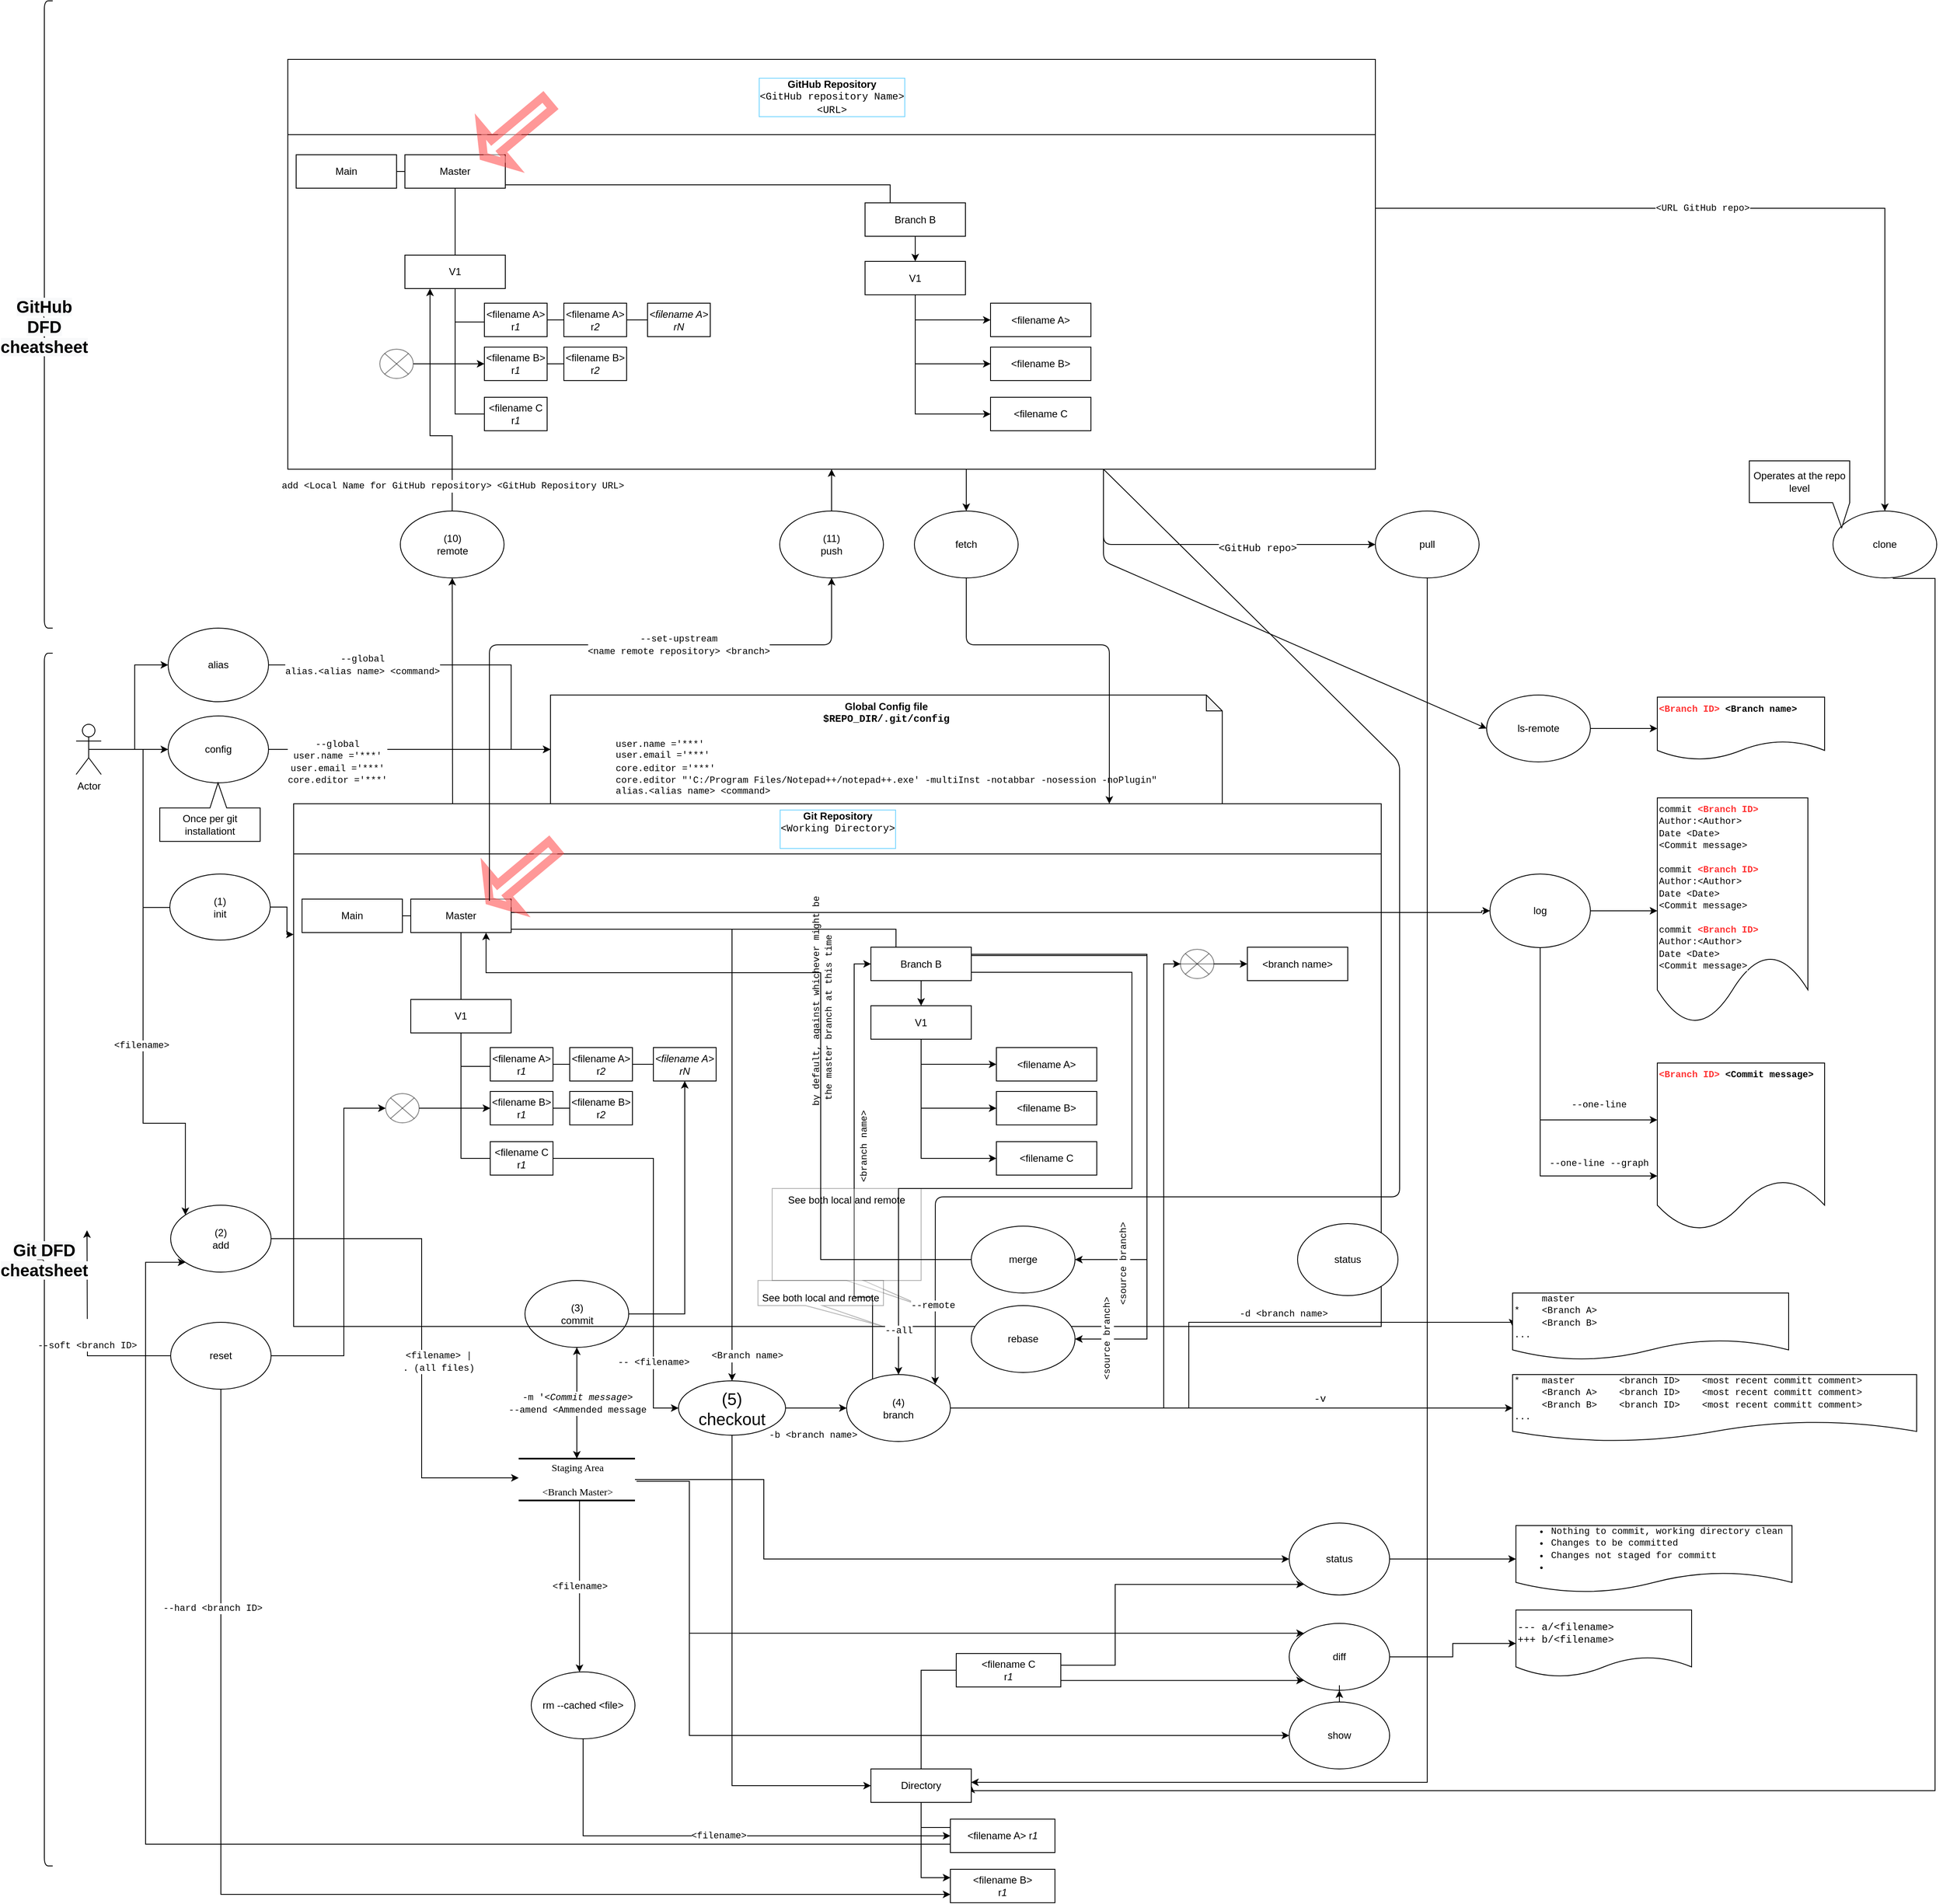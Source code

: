 <mxfile version="14.4.6" type="github" pages="3">
  <diagram name="Cheeat Sheet" id="b520641d-4fe3-3701-9064-5fc419738815">
    <mxGraphModel dx="1422" dy="1931" grid="1" gridSize="10" guides="1" tooltips="1" connect="1" arrows="1" fold="1" page="1" pageScale="1" pageWidth="1654" pageHeight="1169" background="#ffffff" math="0" shadow="0">
      <root>
        <mxCell id="0" />
        <mxCell id="1" parent="0" />
        <mxCell id="agNFHFQZlJ_opT2V57MR-5" value="" style="edgeStyle=orthogonalEdgeStyle;rounded=0;orthogonalLoop=1;jettySize=auto;html=1;exitX=0.5;exitY=0.5;exitDx=0;exitDy=0;exitPerimeter=0;" parent="1" source="agNFHFQZlJ_opT2V57MR-1" target="agNFHFQZlJ_opT2V57MR-2" edge="1">
          <mxGeometry relative="1" as="geometry" />
        </mxCell>
        <mxCell id="agNFHFQZlJ_opT2V57MR-9" style="edgeStyle=orthogonalEdgeStyle;rounded=0;orthogonalLoop=1;jettySize=auto;html=1;entryX=0;entryY=0.5;entryDx=0;entryDy=0;exitX=0.5;exitY=0.5;exitDx=0;exitDy=0;exitPerimeter=0;" parent="1" source="agNFHFQZlJ_opT2V57MR-1" target="agNFHFQZlJ_opT2V57MR-8" edge="1">
          <mxGeometry relative="1" as="geometry">
            <Array as="points">
              <mxPoint x="178" y="-235" />
              <mxPoint x="178" y="-46" />
              <mxPoint x="211" y="-46" />
            </Array>
          </mxGeometry>
        </mxCell>
        <mxCell id="agNFHFQZlJ_opT2V57MR-15" style="edgeStyle=orthogonalEdgeStyle;rounded=0;orthogonalLoop=1;jettySize=auto;html=1;entryX=0;entryY=0;entryDx=0;entryDy=0;exitX=0.5;exitY=0.5;exitDx=0;exitDy=0;exitPerimeter=0;" parent="1" source="agNFHFQZlJ_opT2V57MR-1" target="agNFHFQZlJ_opT2V57MR-12" edge="1">
          <mxGeometry relative="1" as="geometry">
            <Array as="points">
              <mxPoint x="178" y="-235" />
              <mxPoint x="178" y="212" />
              <mxPoint x="229" y="212" />
            </Array>
          </mxGeometry>
        </mxCell>
        <mxCell id="agNFHFQZlJ_opT2V57MR-23" value="&amp;lt;filename&amp;gt;" style="edgeLabel;html=1;align=center;verticalAlign=middle;resizable=0;points=[];fontFamily=Courier New;" parent="agNFHFQZlJ_opT2V57MR-15" vertex="1" connectable="0">
          <mxGeometry x="0.246" y="-2" relative="1" as="geometry">
            <mxPoint as="offset" />
          </mxGeometry>
        </mxCell>
        <mxCell id="agNFHFQZlJ_opT2V57MR-1" value="Actor" style="shape=umlActor;verticalLabelPosition=bottom;verticalAlign=top;html=1;outlineConnect=0;" parent="1" vertex="1">
          <mxGeometry x="98" y="-265" width="30" height="60" as="geometry" />
        </mxCell>
        <mxCell id="agNFHFQZlJ_opT2V57MR-6" value="&lt;font face=&quot;Courier New&quot;&gt;--global &lt;br&gt;user.name =&#39;***&#39;&lt;br&gt;user.email =&#39;***&#39;&lt;br&gt;core.editor =&#39;***&#39;&lt;/font&gt;" style="edgeStyle=orthogonalEdgeStyle;rounded=0;orthogonalLoop=1;jettySize=auto;html=1;entryX=0;entryY=0.5;entryDx=0;entryDy=0;entryPerimeter=0;" parent="1" source="agNFHFQZlJ_opT2V57MR-2" target="iJWCfO42kXaOOCPk_vlR-1" edge="1">
          <mxGeometry x="-0.513" y="-15" relative="1" as="geometry">
            <mxPoint x="893" y="-265" as="targetPoint" />
            <Array as="points">
              <mxPoint x="268" y="-235" />
            </Array>
            <mxPoint as="offset" />
          </mxGeometry>
        </mxCell>
        <mxCell id="agNFHFQZlJ_opT2V57MR-2" value="config" style="ellipse;whiteSpace=wrap;html=1;" parent="1" vertex="1">
          <mxGeometry x="208" y="-275" width="120" height="80" as="geometry" />
        </mxCell>
        <mxCell id="agNFHFQZlJ_opT2V57MR-19" style="edgeStyle=orthogonalEdgeStyle;rounded=0;orthogonalLoop=1;jettySize=auto;html=1;exitX=1;exitY=0.5;exitDx=0;exitDy=0;entryX=0;entryY=0.5;entryDx=0;entryDy=0;" parent="1" source="Mm4MfuI6_JCa-wtS7Yni-13" target="agNFHFQZlJ_opT2V57MR-18" edge="1">
          <mxGeometry relative="1" as="geometry">
            <mxPoint x="818" y="-110" as="sourcePoint" />
            <Array as="points">
              <mxPoint x="618" y="-40" />
              <mxPoint x="1778" y="-40" />
              <mxPoint x="1778" y="-42" />
            </Array>
          </mxGeometry>
        </mxCell>
        <mxCell id="agNFHFQZlJ_opT2V57MR-30" style="edgeStyle=orthogonalEdgeStyle;rounded=0;orthogonalLoop=1;jettySize=auto;html=1;entryX=0;entryY=0.5;entryDx=0;entryDy=0;" parent="1" source="agNFHFQZlJ_opT2V57MR-13" target="agNFHFQZlJ_opT2V57MR-29" edge="1">
          <mxGeometry relative="1" as="geometry">
            <mxPoint x="696" y="626" as="sourcePoint" />
            <Array as="points">
              <mxPoint x="920" y="638" />
              <mxPoint x="920" y="733" />
            </Array>
          </mxGeometry>
        </mxCell>
        <mxCell id="agNFHFQZlJ_opT2V57MR-10" style="edgeStyle=orthogonalEdgeStyle;rounded=0;orthogonalLoop=1;jettySize=auto;html=1;entryX=0;entryY=0.25;entryDx=0;entryDy=0;" parent="1" source="agNFHFQZlJ_opT2V57MR-8" target="Mm4MfuI6_JCa-wtS7Yni-11" edge="1">
          <mxGeometry relative="1" as="geometry" />
        </mxCell>
        <mxCell id="agNFHFQZlJ_opT2V57MR-8" value="(1)&lt;br&gt;init" style="ellipse;whiteSpace=wrap;html=1;" parent="1" vertex="1">
          <mxGeometry x="210" y="-86" width="120" height="79" as="geometry" />
        </mxCell>
        <mxCell id="agNFHFQZlJ_opT2V57MR-25" value="" style="edgeStyle=orthogonalEdgeStyle;rounded=0;orthogonalLoop=1;jettySize=auto;html=1;" parent="1" source="agNFHFQZlJ_opT2V57MR-11" target="agNFHFQZlJ_opT2V57MR-13" edge="1">
          <mxGeometry relative="1" as="geometry" />
        </mxCell>
        <mxCell id="agNFHFQZlJ_opT2V57MR-11" value="(3)&lt;br&gt;commit" style="ellipse;whiteSpace=wrap;html=1;" parent="1" vertex="1">
          <mxGeometry x="634.5" y="400" width="124" height="80" as="geometry" />
        </mxCell>
        <mxCell id="agNFHFQZlJ_opT2V57MR-14" value="&lt;font face=&quot;Courier New&quot;&gt;&amp;lt;filename&amp;gt; |&lt;br&gt;. (all files)&lt;/font&gt;" style="edgeStyle=orthogonalEdgeStyle;rounded=0;orthogonalLoop=1;jettySize=auto;html=1;exitX=1;exitY=0.5;exitDx=0;exitDy=0;" parent="1" source="agNFHFQZlJ_opT2V57MR-12" target="agNFHFQZlJ_opT2V57MR-13" edge="1">
          <mxGeometry x="0.122" y="20" relative="1" as="geometry">
            <mxPoint x="481" y="646" as="targetPoint" />
            <Array as="points">
              <mxPoint x="511" y="350" />
              <mxPoint x="511" y="636" />
            </Array>
            <mxPoint as="offset" />
          </mxGeometry>
        </mxCell>
        <mxCell id="agNFHFQZlJ_opT2V57MR-12" value="(2)&lt;br&gt;add" style="ellipse;whiteSpace=wrap;html=1;" parent="1" vertex="1">
          <mxGeometry x="211" y="310" width="120" height="80" as="geometry" />
        </mxCell>
        <mxCell id="agNFHFQZlJ_opT2V57MR-16" value="&lt;font face=&quot;Courier New&quot;&gt;-m &#39;&amp;lt;&lt;i&gt;Commit message&lt;/i&gt;&amp;gt;&lt;br&gt;--amend &amp;lt;Ammended message&lt;br&gt;&lt;/font&gt;" style="edgeStyle=orthogonalEdgeStyle;rounded=0;orthogonalLoop=1;jettySize=auto;html=1;" parent="1" source="agNFHFQZlJ_opT2V57MR-13" target="agNFHFQZlJ_opT2V57MR-11" edge="1">
          <mxGeometry relative="1" as="geometry" />
        </mxCell>
        <mxCell id="agNFHFQZlJ_opT2V57MR-32" value="&lt;font face=&quot;Courier New&quot;&gt;&amp;lt;filename&amp;gt;&lt;/font&gt;" style="edgeStyle=orthogonalEdgeStyle;rounded=0;orthogonalLoop=1;jettySize=auto;html=1;exitX=0.523;exitY=1.001;exitDx=0;exitDy=0;exitPerimeter=0;" parent="1" source="agNFHFQZlJ_opT2V57MR-13" target="agNFHFQZlJ_opT2V57MR-31" edge="1">
          <mxGeometry relative="1" as="geometry">
            <Array as="points">
              <mxPoint x="700" y="772" />
              <mxPoint x="700" y="772" />
            </Array>
          </mxGeometry>
        </mxCell>
        <mxCell id="agNFHFQZlJ_opT2V57MR-45" style="edgeStyle=orthogonalEdgeStyle;rounded=0;orthogonalLoop=1;jettySize=auto;html=1;fontSize=11;exitX=1.013;exitY=0.54;exitDx=0;exitDy=0;exitPerimeter=0;entryX=0;entryY=0;entryDx=0;entryDy=0;" parent="1" source="agNFHFQZlJ_opT2V57MR-13" target="agNFHFQZlJ_opT2V57MR-44" edge="1">
          <mxGeometry relative="1" as="geometry">
            <Array as="points">
              <mxPoint x="831" y="640" />
              <mxPoint x="831" y="822" />
            </Array>
          </mxGeometry>
        </mxCell>
        <mxCell id="agNFHFQZlJ_opT2V57MR-55" value="" style="edgeStyle=orthogonalEdgeStyle;rounded=0;orthogonalLoop=1;jettySize=auto;html=1;fontFamily=Courier New;fontSize=11;entryX=0;entryY=0.5;entryDx=0;entryDy=0;exitX=1.025;exitY=0.54;exitDx=0;exitDy=0;exitPerimeter=0;" parent="1" source="agNFHFQZlJ_opT2V57MR-13" target="agNFHFQZlJ_opT2V57MR-54" edge="1">
          <mxGeometry relative="1" as="geometry">
            <mxPoint x="861" y="680" as="sourcePoint" />
            <Array as="points">
              <mxPoint x="831" y="640" />
              <mxPoint x="831" y="944" />
            </Array>
          </mxGeometry>
        </mxCell>
        <mxCell id="agNFHFQZlJ_opT2V57MR-13" value="Staging Area&lt;br&gt;&lt;br&gt;&amp;lt;Branch Master&amp;gt;" style="html=1;rounded=0;shadow=0;comic=0;labelBackgroundColor=none;strokeWidth=2;fontFamily=Verdana;fontSize=12;align=center;shape=mxgraph.ios7ui.horLines;" parent="1" vertex="1">
          <mxGeometry x="627" y="613" width="139" height="50" as="geometry" />
        </mxCell>
        <mxCell id="agNFHFQZlJ_opT2V57MR-27" value="Once per git installationt" style="shape=callout;whiteSpace=wrap;html=1;perimeter=calloutPerimeter;position2=0.58;flipV=1;" parent="1" vertex="1">
          <mxGeometry x="198" y="-195" width="120" height="70" as="geometry" />
        </mxCell>
        <mxCell id="agNFHFQZlJ_opT2V57MR-36" style="edgeStyle=orthogonalEdgeStyle;rounded=0;orthogonalLoop=1;jettySize=auto;html=1;entryX=0;entryY=0.5;entryDx=0;entryDy=0;" parent="1" source="agNFHFQZlJ_opT2V57MR-29" target="agNFHFQZlJ_opT2V57MR-35" edge="1">
          <mxGeometry relative="1" as="geometry" />
        </mxCell>
        <mxCell id="agNFHFQZlJ_opT2V57MR-29" value="status" style="ellipse;whiteSpace=wrap;html=1;" parent="1" vertex="1">
          <mxGeometry x="1548" y="690" width="120" height="86" as="geometry" />
        </mxCell>
        <mxCell id="agNFHFQZlJ_opT2V57MR-33" value="&lt;font face=&quot;Courier New&quot;&gt;&amp;lt;filename&amp;gt;&lt;/font&gt;" style="edgeStyle=orthogonalEdgeStyle;rounded=0;orthogonalLoop=1;jettySize=auto;html=1;entryX=0;entryY=0.5;entryDx=0;entryDy=0;" parent="1" source="agNFHFQZlJ_opT2V57MR-31" target="iJWCfO42kXaOOCPk_vlR-10" edge="1">
          <mxGeometry relative="1" as="geometry">
            <mxPoint x="351" y="766" as="targetPoint" />
            <Array as="points">
              <mxPoint x="704" y="1064" />
            </Array>
          </mxGeometry>
        </mxCell>
        <mxCell id="agNFHFQZlJ_opT2V57MR-31" value="rm --cached &amp;lt;file&amp;gt;" style="ellipse;whiteSpace=wrap;html=1;" parent="1" vertex="1">
          <mxGeometry x="642" y="868" width="124" height="80" as="geometry" />
        </mxCell>
        <mxCell id="agNFHFQZlJ_opT2V57MR-22" style="edgeStyle=orthogonalEdgeStyle;rounded=0;orthogonalLoop=1;jettySize=auto;html=1;" parent="1" source="agNFHFQZlJ_opT2V57MR-18" target="agNFHFQZlJ_opT2V57MR-21" edge="1">
          <mxGeometry relative="1" as="geometry" />
        </mxCell>
        <mxCell id="agNFHFQZlJ_opT2V57MR-18" value="log" style="ellipse;whiteSpace=wrap;html=1;" parent="1" vertex="1">
          <mxGeometry x="1788" y="-86" width="120" height="88" as="geometry" />
        </mxCell>
        <mxCell id="agNFHFQZlJ_opT2V57MR-21" value="&lt;span style=&quot;color: rgb(0 , 0 , 0) ; font-size: 11px ; font-style: normal ; font-weight: 400 ; letter-spacing: normal ; text-indent: 0px ; text-transform: none ; word-spacing: 0px ; background-color: rgb(255 , 255 , 255) ; display: inline ; float: none&quot;&gt;commit &lt;/span&gt;&lt;span style=&quot;font-size: 11px ; font-style: normal ; letter-spacing: normal ; text-indent: 0px ; text-transform: none ; word-spacing: 0px ; background-color: rgb(255 , 255 , 255) ; display: inline ; float: none&quot;&gt;&lt;b&gt;&lt;font color=&quot;#ff3333&quot;&gt;&amp;lt;Branch ID&amp;gt;&lt;/font&gt;&lt;/b&gt;&lt;/span&gt;&lt;br style=&quot;color: rgb(0 , 0 , 0) ; font-size: 11px ; font-style: normal ; font-weight: 400 ; letter-spacing: normal ; text-indent: 0px ; text-transform: none ; word-spacing: 0px&quot;&gt;&lt;span style=&quot;color: rgb(0 , 0 , 0) ; font-size: 11px ; font-style: normal ; font-weight: 400 ; letter-spacing: normal ; text-indent: 0px ; text-transform: none ; word-spacing: 0px ; background-color: rgb(255 , 255 , 255) ; display: inline ; float: none&quot;&gt;Author:&amp;lt;Author&amp;gt;&lt;/span&gt;&lt;br style=&quot;color: rgb(0 , 0 , 0) ; font-size: 11px ; font-style: normal ; font-weight: 400 ; letter-spacing: normal ; text-indent: 0px ; text-transform: none ; word-spacing: 0px&quot;&gt;&lt;span style=&quot;color: rgb(0 , 0 , 0) ; font-size: 11px ; font-style: normal ; font-weight: 400 ; letter-spacing: normal ; text-indent: 0px ; text-transform: none ; word-spacing: 0px ; background-color: rgb(255 , 255 , 255) ; display: inline ; float: none&quot;&gt;Date &amp;lt;Date&amp;gt;&lt;/span&gt;&lt;br style=&quot;color: rgb(0 , 0 , 0) ; font-size: 11px ; font-style: normal ; font-weight: 400 ; letter-spacing: normal ; text-indent: 0px ; text-transform: none ; word-spacing: 0px&quot;&gt;&lt;span style=&quot;color: rgb(0 , 0 , 0) ; font-size: 11px ; font-style: normal ; font-weight: 400 ; letter-spacing: normal ; text-indent: 0px ; text-transform: none ; word-spacing: 0px ; background-color: rgb(255 , 255 , 255) ; display: inline ; float: none&quot;&gt;&amp;lt;Commit message&amp;gt;&lt;br&gt;&lt;br style=&quot;font-size: 12px ; background-color: rgb(248 , 249 , 250)&quot;&gt;commit&amp;nbsp;&lt;b&gt;&lt;font color=&quot;#ff3333&quot;&gt;&amp;lt;Branch ID&amp;gt;&lt;/font&gt;&lt;/b&gt;&lt;br style=&quot;background-color: rgb(248 , 249 , 250)&quot;&gt;Author:&amp;lt;Author&amp;gt;&lt;br style=&quot;background-color: rgb(248 , 249 , 250)&quot;&gt;Date &amp;lt;Date&amp;gt;&lt;br style=&quot;background-color: rgb(248 , 249 , 250)&quot;&gt;&amp;lt;Commit message&amp;gt;&lt;br style=&quot;font-size: 12px ; background-color: rgb(248 , 249 , 250)&quot;&gt;&lt;br style=&quot;font-size: 12px ; background-color: rgb(248 , 249 , 250)&quot;&gt;commit&amp;nbsp;&lt;b&gt;&lt;font color=&quot;#ff3333&quot;&gt;&amp;lt;Branch ID&amp;gt;&lt;/font&gt;&lt;/b&gt;&lt;br style=&quot;background-color: rgb(248 , 249 , 250)&quot;&gt;Author:&amp;lt;Author&amp;gt;&lt;br style=&quot;background-color: rgb(248 , 249 , 250)&quot;&gt;Date &amp;lt;Date&amp;gt;&lt;br style=&quot;background-color: rgb(248 , 249 , 250)&quot;&gt;&amp;lt;Commit message&amp;gt;&lt;br&gt;&lt;/span&gt;" style="shape=document;whiteSpace=wrap;html=1;boundedLbl=1;align=left;fontFamily=Courier New;verticalAlign=top;" parent="1" vertex="1">
          <mxGeometry x="1988" y="-177" width="180" height="270" as="geometry" />
        </mxCell>
        <mxCell id="agNFHFQZlJ_opT2V57MR-35" value="&lt;ul&gt;&lt;li&gt;&lt;font style=&quot;font-size: 11px&quot;&gt;Nothing to commit, working directory clean&lt;/font&gt;&lt;/li&gt;&lt;li&gt;&lt;span style=&quot;background-color: rgb(255 , 255 , 255) ; font-size: 11px&quot;&gt;Changes to be committed&lt;/span&gt;&lt;br&gt;&lt;/li&gt;&lt;li&gt;&lt;font style=&quot;font-size: 11px&quot;&gt;Changes not staged for committ&lt;/font&gt;&lt;/li&gt;&lt;li&gt;&lt;/li&gt;&lt;/ul&gt;" style="shape=document;whiteSpace=wrap;html=1;boundedLbl=1;align=left;fontFamily=Courier New;" parent="1" vertex="1">
          <mxGeometry x="1819" y="693" width="330" height="80" as="geometry" />
        </mxCell>
        <mxCell id="agNFHFQZlJ_opT2V57MR-43" style="edgeStyle=orthogonalEdgeStyle;rounded=0;orthogonalLoop=1;jettySize=auto;html=1;fontSize=11;entryX=0;entryY=1;entryDx=0;entryDy=0;exitX=1;exitY=0.75;exitDx=0;exitDy=0;" parent="1" source="iJWCfO42kXaOOCPk_vlR-12" target="agNFHFQZlJ_opT2V57MR-29" edge="1">
          <mxGeometry relative="1" as="geometry">
            <Array as="points">
              <mxPoint x="1275" y="860" />
              <mxPoint x="1340" y="860" />
              <mxPoint x="1340" y="763" />
            </Array>
          </mxGeometry>
        </mxCell>
        <mxCell id="Mm4MfuI6_JCa-wtS7Yni-38" style="edgeStyle=orthogonalEdgeStyle;rounded=0;orthogonalLoop=1;jettySize=auto;html=1;fontSize=16;exitX=0;exitY=0.75;exitDx=0;exitDy=0;entryX=0;entryY=1;entryDx=0;entryDy=0;" parent="1" source="iJWCfO42kXaOOCPk_vlR-10" target="agNFHFQZlJ_opT2V57MR-12" edge="1">
          <mxGeometry relative="1" as="geometry">
            <Array as="points">
              <mxPoint x="181" y="1074" />
              <mxPoint x="181" y="378" />
            </Array>
            <mxPoint x="211" y="796" as="sourcePoint" />
          </mxGeometry>
        </mxCell>
        <mxCell id="agNFHFQZlJ_opT2V57MR-42" style="edgeStyle=orthogonalEdgeStyle;rounded=0;orthogonalLoop=1;jettySize=auto;html=1;fontSize=11;entryX=0;entryY=0.5;entryDx=0;entryDy=0;exitX=0.5;exitY=1;exitDx=0;exitDy=0;" parent="1" source="agNFHFQZlJ_opT2V57MR-38" target="iJWCfO42kXaOOCPk_vlR-9" edge="1">
          <mxGeometry relative="1" as="geometry">
            <Array as="points">
              <mxPoint x="882" y="1004" />
            </Array>
          </mxGeometry>
        </mxCell>
        <mxCell id="Mm4MfuI6_JCa-wtS7Yni-68" value="&lt;font face=&quot;Courier New&quot;&gt;&amp;lt;branch name&amp;gt;&lt;/font&gt;" style="edgeStyle=orthogonalEdgeStyle;rounded=0;orthogonalLoop=1;jettySize=auto;html=1;entryX=0;entryY=0.5;entryDx=0;entryDy=0;fontSize=11;horizontal=0;" parent="1" source="Mm4MfuI6_JCa-wtS7Yni-61" target="Mm4MfuI6_JCa-wtS7Yni-84" edge="1">
          <mxGeometry x="0.114" y="-12" relative="1" as="geometry">
            <mxPoint x="1118" y="360" as="sourcePoint" />
            <Array as="points">
              <mxPoint x="1050" y="420" />
              <mxPoint x="1028" y="420" />
              <mxPoint x="1028" y="22" />
            </Array>
            <mxPoint as="offset" />
          </mxGeometry>
        </mxCell>
        <mxCell id="Mm4MfuI6_JCa-wtS7Yni-88" style="edgeStyle=orthogonalEdgeStyle;rounded=0;orthogonalLoop=1;jettySize=auto;html=1;entryX=0;entryY=0.5;entryDx=0;entryDy=0;fontSize=11;exitX=1;exitY=0.5;exitDx=0;exitDy=0;" parent="1" source="agNFHFQZlJ_opT2V57MR-38" target="Mm4MfuI6_JCa-wtS7Yni-61" edge="1">
          <mxGeometry relative="1" as="geometry" />
        </mxCell>
        <mxCell id="Mm4MfuI6_JCa-wtS7Yni-89" value="&lt;span style=&quot;font-family: &amp;#34;courier new&amp;#34;&quot;&gt;-b &amp;lt;branch name&amp;gt;&amp;nbsp;&lt;/span&gt;" style="edgeLabel;html=1;align=center;verticalAlign=middle;resizable=0;points=[];fontSize=11;" parent="Mm4MfuI6_JCa-wtS7Yni-88" vertex="1" connectable="0">
          <mxGeometry x="-0.297" y="2" relative="1" as="geometry">
            <mxPoint x="10" y="34.5" as="offset" />
          </mxGeometry>
        </mxCell>
        <mxCell id="agNFHFQZlJ_opT2V57MR-38" value="(5)&lt;br&gt;checkout" style="ellipse;whiteSpace=wrap;html=1;fontSize=20;" parent="1" vertex="1">
          <mxGeometry x="818" y="520" width="128" height="65" as="geometry" />
        </mxCell>
        <mxCell id="agNFHFQZlJ_opT2V57MR-48" style="edgeStyle=orthogonalEdgeStyle;rounded=0;orthogonalLoop=1;jettySize=auto;html=1;fontSize=11;" parent="1" source="agNFHFQZlJ_opT2V57MR-44" target="agNFHFQZlJ_opT2V57MR-47" edge="1">
          <mxGeometry relative="1" as="geometry" />
        </mxCell>
        <mxCell id="agNFHFQZlJ_opT2V57MR-44" value="diff" style="ellipse;whiteSpace=wrap;html=1;" parent="1" vertex="1">
          <mxGeometry x="1548" y="810" width="120" height="80" as="geometry" />
        </mxCell>
        <mxCell id="agNFHFQZlJ_opT2V57MR-46" style="edgeStyle=orthogonalEdgeStyle;rounded=0;orthogonalLoop=1;jettySize=auto;html=1;entryX=0;entryY=1;entryDx=0;entryDy=0;fontSize=11;exitX=1;exitY=0.75;exitDx=0;exitDy=0;" parent="1" source="iJWCfO42kXaOOCPk_vlR-12" target="agNFHFQZlJ_opT2V57MR-44" edge="1">
          <mxGeometry relative="1" as="geometry">
            <mxPoint x="341" y="726" as="sourcePoint" />
            <mxPoint x="771" y="676" as="targetPoint" />
            <Array as="points">
              <mxPoint x="1275" y="878" />
            </Array>
          </mxGeometry>
        </mxCell>
        <mxCell id="agNFHFQZlJ_opT2V57MR-47" value="&lt;font&gt;--- a/&amp;lt;filename&amp;gt;&lt;br&gt;+++ b/&amp;lt;filename&amp;gt;&lt;br&gt;&lt;/font&gt;" style="shape=document;whiteSpace=wrap;html=1;boundedLbl=1;align=left;fontFamily=Courier New;" parent="1" vertex="1">
          <mxGeometry x="1819" y="794" width="210" height="80" as="geometry" />
        </mxCell>
        <mxCell id="agNFHFQZlJ_opT2V57MR-51" value="--hard &amp;lt;branch ID&amp;gt;" style="edgeStyle=orthogonalEdgeStyle;rounded=0;orthogonalLoop=1;jettySize=auto;html=1;fontFamily=Courier New;fontSize=11;entryX=0;entryY=0.75;entryDx=0;entryDy=0;" parent="1" source="agNFHFQZlJ_opT2V57MR-49" target="iJWCfO42kXaOOCPk_vlR-11" edge="1">
          <mxGeometry x="-0.646" y="-10" relative="1" as="geometry">
            <mxPoint as="offset" />
            <mxPoint x="508" y="1100" as="targetPoint" />
            <Array as="points">
              <mxPoint x="271" y="1134" />
            </Array>
          </mxGeometry>
        </mxCell>
        <mxCell id="agNFHFQZlJ_opT2V57MR-53" value="&lt;br&gt;&lt;br&gt;&lt;span style=&quot;color: rgb(0 , 0 , 0) ; font-family: &amp;#34;courier new&amp;#34; ; font-size: 11px ; font-style: normal ; font-weight: 400 ; letter-spacing: normal ; text-align: center ; text-indent: 0px ; text-transform: none ; word-spacing: 0px ; background-color: rgb(255 , 255 , 255) ; display: inline ; float: none&quot;&gt;--soft &amp;lt;branch ID&amp;gt;&lt;/span&gt;&lt;br&gt;" style="edgeStyle=orthogonalEdgeStyle;rounded=0;orthogonalLoop=1;jettySize=auto;html=1;fontFamily=Courier New;fontSize=11;" parent="1" source="agNFHFQZlJ_opT2V57MR-49" edge="1">
          <mxGeometry relative="1" as="geometry">
            <mxPoint x="111" y="340" as="targetPoint" />
          </mxGeometry>
        </mxCell>
        <mxCell id="agNFHFQZlJ_opT2V57MR-49" value="reset" style="ellipse;whiteSpace=wrap;html=1;" parent="1" vertex="1">
          <mxGeometry x="211" y="450" width="120" height="80" as="geometry" />
        </mxCell>
        <mxCell id="Mm4MfuI6_JCa-wtS7Yni-41" style="edgeStyle=orthogonalEdgeStyle;rounded=0;orthogonalLoop=1;jettySize=auto;html=1;fontSize=16;" parent="1" source="agNFHFQZlJ_opT2V57MR-54" target="agNFHFQZlJ_opT2V57MR-44" edge="1">
          <mxGeometry relative="1" as="geometry" />
        </mxCell>
        <mxCell id="agNFHFQZlJ_opT2V57MR-54" value="show" style="ellipse;whiteSpace=wrap;html=1;" parent="1" vertex="1">
          <mxGeometry x="1548" y="904" width="120" height="80" as="geometry" />
        </mxCell>
        <mxCell id="Mm4MfuI6_JCa-wtS7Yni-11" value="Git Repository&lt;br&gt;&lt;span style=&quot;font-weight: normal&quot;&gt;&lt;font face=&quot;Courier New&quot;&gt;&amp;lt;Working Directory&amp;gt;&lt;br&gt;&lt;/font&gt;&lt;/span&gt;&lt;span style=&quot;font-weight: normal&quot;&gt;&lt;font face=&quot;Courier New&quot;&gt;&lt;br&gt;&lt;/font&gt;&lt;/span&gt;" style="swimlane;html=1;startSize=60;horizontal=1;containerType=tree;labelBorderColor=#78D6FF;" parent="1" vertex="1">
          <mxGeometry x="358" y="-170" width="1300" height="625" as="geometry" />
        </mxCell>
        <mxCell id="Mm4MfuI6_JCa-wtS7Yni-13" value="Master" style="whiteSpace=wrap;html=1;treeFolding=1;treeMoving=1;newEdgeStyle={&quot;edgeStyle&quot;:&quot;elbowEdgeStyle&quot;,&quot;startArrow&quot;:&quot;none&quot;,&quot;endArrow&quot;:&quot;none&quot;};" parent="Mm4MfuI6_JCa-wtS7Yni-11" vertex="1">
          <mxGeometry x="140" y="114" width="120" height="40" as="geometry" />
        </mxCell>
        <mxCell id="Mm4MfuI6_JCa-wtS7Yni-53" style="edgeStyle=orthogonalEdgeStyle;rounded=0;orthogonalLoop=1;jettySize=auto;html=1;entryX=0.5;entryY=0;entryDx=0;entryDy=0;fontSize=16;exitX=0.5;exitY=1;exitDx=0;exitDy=0;" parent="Mm4MfuI6_JCa-wtS7Yni-11" source="Mm4MfuI6_JCa-wtS7Yni-84" target="Mm4MfuI6_JCa-wtS7Yni-52" edge="1">
          <mxGeometry relative="1" as="geometry">
            <mxPoint x="390" y="181.5" as="sourcePoint" />
            <Array as="points">
              <mxPoint x="750" y="211.5" />
              <mxPoint x="750" y="211.5" />
            </Array>
          </mxGeometry>
        </mxCell>
        <mxCell id="Mm4MfuI6_JCa-wtS7Yni-23" value="" style="edgeStyle=elbowEdgeStyle;elbow=vertical;startArrow=none;endArrow=none;rounded=0;entryX=0.5;entryY=1;entryDx=0;entryDy=0;" parent="Mm4MfuI6_JCa-wtS7Yni-11" source="Mm4MfuI6_JCa-wtS7Yni-24" target="Mm4MfuI6_JCa-wtS7Yni-13" edge="1">
          <mxGeometry relative="1" as="geometry">
            <mxPoint x="100" y="234" as="sourcePoint" />
            <mxPoint x="40" y="214" as="targetPoint" />
          </mxGeometry>
        </mxCell>
        <mxCell id="Mm4MfuI6_JCa-wtS7Yni-24" value="V1" style="whiteSpace=wrap;html=1;treeFolding=1;treeMoving=1;newEdgeStyle={&quot;edgeStyle&quot;:&quot;elbowEdgeStyle&quot;,&quot;startArrow&quot;:&quot;none&quot;,&quot;endArrow&quot;:&quot;none&quot;};" parent="Mm4MfuI6_JCa-wtS7Yni-11" vertex="1">
          <mxGeometry x="140" y="234" width="120" height="40" as="geometry" />
        </mxCell>
        <mxCell id="Mm4MfuI6_JCa-wtS7Yni-28" value="" style="edgeStyle=elbowEdgeStyle;elbow=vertical;startArrow=none;endArrow=none;rounded=0;" parent="Mm4MfuI6_JCa-wtS7Yni-11" source="Mm4MfuI6_JCa-wtS7Yni-24" target="Mm4MfuI6_JCa-wtS7Yni-29" edge="1">
          <mxGeometry relative="1" as="geometry">
            <mxPoint x="550" y="419" as="sourcePoint" />
            <Array as="points">
              <mxPoint x="270" y="364" />
            </Array>
          </mxGeometry>
        </mxCell>
        <mxCell id="Mm4MfuI6_JCa-wtS7Yni-29" value="&amp;lt;filename B&amp;gt;&lt;br&gt;r&lt;i&gt;1&lt;/i&gt;" style="whiteSpace=wrap;html=1;treeFolding=1;treeMoving=1;newEdgeStyle={&quot;edgeStyle&quot;:&quot;elbowEdgeStyle&quot;,&quot;startArrow&quot;:&quot;none&quot;,&quot;endArrow&quot;:&quot;none&quot;};" parent="Mm4MfuI6_JCa-wtS7Yni-11" vertex="1">
          <mxGeometry x="235" y="344" width="75" height="40" as="geometry" />
        </mxCell>
        <mxCell id="Mm4MfuI6_JCa-wtS7Yni-60" style="edgeStyle=orthogonalEdgeStyle;rounded=0;orthogonalLoop=1;jettySize=auto;html=1;fontSize=16;" parent="Mm4MfuI6_JCa-wtS7Yni-11" source="Mm4MfuI6_JCa-wtS7Yni-4" target="Mm4MfuI6_JCa-wtS7Yni-29" edge="1">
          <mxGeometry relative="1" as="geometry" />
        </mxCell>
        <mxCell id="Mm4MfuI6_JCa-wtS7Yni-4" value="" style="shape=sumEllipse;perimeter=ellipsePerimeter;whiteSpace=wrap;html=1;backgroundOutline=1;opacity=50;" parent="Mm4MfuI6_JCa-wtS7Yni-11" vertex="1">
          <mxGeometry x="110" y="346.5" width="40" height="35" as="geometry" />
        </mxCell>
        <mxCell id="Mm4MfuI6_JCa-wtS7Yni-44" value="" style="edgeStyle=elbowEdgeStyle;elbow=vertical;startArrow=none;endArrow=none;rounded=0;" parent="Mm4MfuI6_JCa-wtS7Yni-11" source="Mm4MfuI6_JCa-wtS7Yni-24" target="Mm4MfuI6_JCa-wtS7Yni-45" edge="1">
          <mxGeometry relative="1" as="geometry">
            <mxPoint x="550.0" y="414" as="sourcePoint" />
            <Array as="points">
              <mxPoint x="270" y="314" />
            </Array>
          </mxGeometry>
        </mxCell>
        <mxCell id="Mm4MfuI6_JCa-wtS7Yni-45" value="&amp;lt;filename A&amp;gt; r&lt;i&gt;1&lt;/i&gt;" style="whiteSpace=wrap;html=1;treeFolding=1;treeMoving=1;newEdgeStyle={&quot;edgeStyle&quot;:&quot;elbowEdgeStyle&quot;,&quot;startArrow&quot;:&quot;none&quot;,&quot;endArrow&quot;:&quot;none&quot;};" parent="Mm4MfuI6_JCa-wtS7Yni-11" vertex="1">
          <mxGeometry x="235" y="291.5" width="75" height="40" as="geometry" />
        </mxCell>
        <mxCell id="Mm4MfuI6_JCa-wtS7Yni-48" value="" style="edgeStyle=elbowEdgeStyle;elbow=vertical;startArrow=none;endArrow=none;rounded=0;" parent="Mm4MfuI6_JCa-wtS7Yni-11" source="Mm4MfuI6_JCa-wtS7Yni-24" target="Mm4MfuI6_JCa-wtS7Yni-49" edge="1">
          <mxGeometry relative="1" as="geometry">
            <mxPoint x="550.0" y="404" as="sourcePoint" />
            <Array as="points">
              <mxPoint x="200" y="424" />
              <mxPoint x="280" y="424" />
            </Array>
          </mxGeometry>
        </mxCell>
        <mxCell id="Mm4MfuI6_JCa-wtS7Yni-49" value="&amp;lt;filename C&lt;br&gt;r&lt;i&gt;1&lt;/i&gt;" style="whiteSpace=wrap;html=1;treeFolding=1;treeMoving=1;newEdgeStyle={&quot;edgeStyle&quot;:&quot;elbowEdgeStyle&quot;,&quot;startArrow&quot;:&quot;none&quot;,&quot;endArrow&quot;:&quot;none&quot;};" parent="Mm4MfuI6_JCa-wtS7Yni-11" vertex="1">
          <mxGeometry x="235" y="404" width="75" height="40" as="geometry" />
        </mxCell>
        <mxCell id="Mm4MfuI6_JCa-wtS7Yni-57" style="edgeStyle=orthogonalEdgeStyle;rounded=0;orthogonalLoop=1;jettySize=auto;html=1;fontSize=16;entryX=0;entryY=0.5;entryDx=0;entryDy=0;exitX=0.5;exitY=1;exitDx=0;exitDy=0;" parent="Mm4MfuI6_JCa-wtS7Yni-11" source="Mm4MfuI6_JCa-wtS7Yni-52" target="Mm4MfuI6_JCa-wtS7Yni-55" edge="1">
          <mxGeometry relative="1" as="geometry" />
        </mxCell>
        <mxCell id="Mm4MfuI6_JCa-wtS7Yni-58" style="edgeStyle=orthogonalEdgeStyle;rounded=0;orthogonalLoop=1;jettySize=auto;html=1;entryX=0;entryY=0.5;entryDx=0;entryDy=0;fontSize=16;exitX=0.5;exitY=1;exitDx=0;exitDy=0;" parent="Mm4MfuI6_JCa-wtS7Yni-11" source="Mm4MfuI6_JCa-wtS7Yni-52" target="Mm4MfuI6_JCa-wtS7Yni-54" edge="1">
          <mxGeometry relative="1" as="geometry" />
        </mxCell>
        <mxCell id="Mm4MfuI6_JCa-wtS7Yni-52" value="V1" style="whiteSpace=wrap;html=1;treeFolding=1;treeMoving=1;newEdgeStyle={&quot;edgeStyle&quot;:&quot;elbowEdgeStyle&quot;,&quot;startArrow&quot;:&quot;none&quot;,&quot;endArrow&quot;:&quot;none&quot;};" parent="Mm4MfuI6_JCa-wtS7Yni-11" vertex="1">
          <mxGeometry x="690" y="241.5" width="120" height="40" as="geometry" />
        </mxCell>
        <mxCell id="Mm4MfuI6_JCa-wtS7Yni-54" value="&amp;lt;filename B&amp;gt;" style="whiteSpace=wrap;html=1;treeFolding=1;treeMoving=1;newEdgeStyle={&quot;edgeStyle&quot;:&quot;elbowEdgeStyle&quot;,&quot;startArrow&quot;:&quot;none&quot;,&quot;endArrow&quot;:&quot;none&quot;};" parent="Mm4MfuI6_JCa-wtS7Yni-11" vertex="1">
          <mxGeometry x="840" y="344" width="120" height="40" as="geometry" />
        </mxCell>
        <mxCell id="Mm4MfuI6_JCa-wtS7Yni-55" value="&amp;lt;filename A&amp;gt;" style="whiteSpace=wrap;html=1;treeFolding=1;treeMoving=1;newEdgeStyle={&quot;edgeStyle&quot;:&quot;elbowEdgeStyle&quot;,&quot;startArrow&quot;:&quot;none&quot;,&quot;endArrow&quot;:&quot;none&quot;};" parent="Mm4MfuI6_JCa-wtS7Yni-11" vertex="1">
          <mxGeometry x="840.0" y="291.5" width="120" height="40" as="geometry" />
        </mxCell>
        <mxCell id="Mm4MfuI6_JCa-wtS7Yni-56" value="&amp;lt;filename C" style="whiteSpace=wrap;html=1;treeFolding=1;treeMoving=1;newEdgeStyle={&quot;edgeStyle&quot;:&quot;elbowEdgeStyle&quot;,&quot;startArrow&quot;:&quot;none&quot;,&quot;endArrow&quot;:&quot;none&quot;};" parent="Mm4MfuI6_JCa-wtS7Yni-11" vertex="1">
          <mxGeometry x="840.0" y="404" width="120" height="40" as="geometry" />
        </mxCell>
        <mxCell id="Mm4MfuI6_JCa-wtS7Yni-59" style="edgeStyle=orthogonalEdgeStyle;rounded=0;orthogonalLoop=1;jettySize=auto;html=1;entryX=0;entryY=0.5;entryDx=0;entryDy=0;fontSize=16;exitX=0.5;exitY=1;exitDx=0;exitDy=0;" parent="Mm4MfuI6_JCa-wtS7Yni-11" source="Mm4MfuI6_JCa-wtS7Yni-52" target="Mm4MfuI6_JCa-wtS7Yni-56" edge="1">
          <mxGeometry relative="1" as="geometry">
            <mxPoint x="760.0" y="291.5" as="sourcePoint" />
            <mxPoint x="840.0" y="424" as="targetPoint" />
          </mxGeometry>
        </mxCell>
        <mxCell id="Mm4MfuI6_JCa-wtS7Yni-62" value="" style="edgeStyle=elbowEdgeStyle;elbow=vertical;startArrow=none;endArrow=none;rounded=0;" parent="Mm4MfuI6_JCa-wtS7Yni-11" source="Mm4MfuI6_JCa-wtS7Yni-45" target="Mm4MfuI6_JCa-wtS7Yni-63" edge="1">
          <mxGeometry relative="1" as="geometry">
            <mxPoint x="560" y="464" as="sourcePoint" />
            <Array as="points" />
          </mxGeometry>
        </mxCell>
        <mxCell id="Mm4MfuI6_JCa-wtS7Yni-63" value="&amp;lt;filename A&amp;gt;&lt;br&gt;r&lt;i&gt;2&lt;/i&gt;" style="whiteSpace=wrap;html=1;treeFolding=1;treeMoving=1;newEdgeStyle={&quot;edgeStyle&quot;:&quot;elbowEdgeStyle&quot;,&quot;startArrow&quot;:&quot;none&quot;,&quot;endArrow&quot;:&quot;none&quot;};" parent="Mm4MfuI6_JCa-wtS7Yni-11" vertex="1">
          <mxGeometry x="330" y="291.5" width="75" height="40" as="geometry" />
        </mxCell>
        <mxCell id="Mm4MfuI6_JCa-wtS7Yni-64" value="" style="edgeStyle=elbowEdgeStyle;elbow=vertical;startArrow=none;endArrow=none;rounded=0;" parent="Mm4MfuI6_JCa-wtS7Yni-11" source="Mm4MfuI6_JCa-wtS7Yni-63" target="Mm4MfuI6_JCa-wtS7Yni-65" edge="1">
          <mxGeometry relative="1" as="geometry">
            <mxPoint x="650" y="501.529" as="sourcePoint" />
            <Array as="points" />
          </mxGeometry>
        </mxCell>
        <mxCell id="Mm4MfuI6_JCa-wtS7Yni-65" value="&lt;em class=&quot;diigoHighlight id_f635f9527bdc57a73d4da7ce5d6d1d4a type_0 yellow&quot;&gt;&amp;lt;filename A&amp;gt;&lt;/em&gt;&lt;br&gt;&lt;em class=&quot;diigoHighlight id_f635f9527bdc57a73d4da7ce5d6d1d4a type_0 yellow&quot;&gt;r&lt;i&gt;N&lt;/i&gt;&lt;span class=&quot;diigoHighlightCommentLocator&quot;&gt;&lt;div class=&quot;diigoIcon id_f635f9527bdc57a73d4da7ce5d6d1d4a type_9 TextIcon yellow&quot; title=&quot;&quot; style=&quot;bottom: 0px&quot;&gt;&lt;/div&gt;&lt;/span&gt;&lt;/em&gt;" style="whiteSpace=wrap;html=1;treeFolding=1;treeMoving=1;newEdgeStyle={&quot;edgeStyle&quot;:&quot;elbowEdgeStyle&quot;,&quot;startArrow&quot;:&quot;none&quot;,&quot;endArrow&quot;:&quot;none&quot;};" parent="Mm4MfuI6_JCa-wtS7Yni-11" vertex="1" collapsed="1">
          <mxGeometry x="430" y="291.5" width="75" height="40" as="geometry" />
        </mxCell>
        <mxCell id="Mm4MfuI6_JCa-wtS7Yni-66" value="" style="edgeStyle=elbowEdgeStyle;elbow=vertical;startArrow=none;endArrow=none;rounded=0;entryX=0;entryY=0.5;entryDx=0;entryDy=0;" parent="Mm4MfuI6_JCa-wtS7Yni-11" source="Mm4MfuI6_JCa-wtS7Yni-29" target="Mm4MfuI6_JCa-wtS7Yni-67" edge="1">
          <mxGeometry relative="1" as="geometry">
            <mxPoint x="560" y="464" as="sourcePoint" />
            <Array as="points" />
          </mxGeometry>
        </mxCell>
        <mxCell id="Mm4MfuI6_JCa-wtS7Yni-67" value="&amp;lt;filename B&amp;gt;&lt;br&gt;r&lt;i&gt;2&lt;/i&gt;" style="whiteSpace=wrap;html=1;treeFolding=1;treeMoving=1;newEdgeStyle={&quot;edgeStyle&quot;:&quot;elbowEdgeStyle&quot;,&quot;startArrow&quot;:&quot;none&quot;,&quot;endArrow&quot;:&quot;none&quot;};" parent="Mm4MfuI6_JCa-wtS7Yni-11" vertex="1">
          <mxGeometry x="330" y="344" width="75" height="40" as="geometry" />
        </mxCell>
        <mxCell id="Mm4MfuI6_JCa-wtS7Yni-83" value="" style="edgeStyle=elbowEdgeStyle;elbow=vertical;startArrow=none;endArrow=none;rounded=0;" parent="Mm4MfuI6_JCa-wtS7Yni-11" target="Mm4MfuI6_JCa-wtS7Yni-84" edge="1">
          <mxGeometry relative="1" as="geometry">
            <mxPoint x="260" y="150" as="sourcePoint" />
            <mxPoint x="40" y="214" as="targetPoint" />
            <Array as="points">
              <mxPoint x="720" y="150" />
            </Array>
          </mxGeometry>
        </mxCell>
        <mxCell id="Mm4MfuI6_JCa-wtS7Yni-84" value="Branch B" style="whiteSpace=wrap;html=1;treeFolding=1;treeMoving=1;newEdgeStyle={&quot;edgeStyle&quot;:&quot;elbowEdgeStyle&quot;,&quot;startArrow&quot;:&quot;none&quot;,&quot;endArrow&quot;:&quot;none&quot;};" parent="Mm4MfuI6_JCa-wtS7Yni-11" vertex="1">
          <mxGeometry x="690" y="171.5" width="120" height="40" as="geometry" />
        </mxCell>
        <mxCell id="Mm4MfuI6_JCa-wtS7Yni-92" value="&amp;lt;branch name&amp;gt;" style="whiteSpace=wrap;html=1;treeFolding=1;treeMoving=1;newEdgeStyle={&quot;edgeStyle&quot;:&quot;elbowEdgeStyle&quot;,&quot;startArrow&quot;:&quot;none&quot;,&quot;endArrow&quot;:&quot;none&quot;};" parent="Mm4MfuI6_JCa-wtS7Yni-11" vertex="1">
          <mxGeometry x="1140" y="171.5" width="120" height="40" as="geometry" />
        </mxCell>
        <mxCell id="Mm4MfuI6_JCa-wtS7Yni-93" style="edgeStyle=orthogonalEdgeStyle;rounded=0;orthogonalLoop=1;jettySize=auto;html=1;entryX=0;entryY=0.5;entryDx=0;entryDy=0;fontSize=11;exitX=1;exitY=0.5;exitDx=0;exitDy=0;" parent="Mm4MfuI6_JCa-wtS7Yni-11" source="Mm4MfuI6_JCa-wtS7Yni-95" target="Mm4MfuI6_JCa-wtS7Yni-92" edge="1">
          <mxGeometry relative="1" as="geometry">
            <Array as="points">
              <mxPoint x="1050" y="192" />
              <mxPoint x="1060" y="192" />
            </Array>
          </mxGeometry>
        </mxCell>
        <mxCell id="Mm4MfuI6_JCa-wtS7Yni-90" value="" style="shape=singleArrow;direction=west;whiteSpace=wrap;html=1;fontSize=11;opacity=50;rotation=-40;strokeColor=#FF3333;strokeWidth=10;" parent="Mm4MfuI6_JCa-wtS7Yni-11" vertex="1">
          <mxGeometry x="222.5" y="54" width="100" height="60" as="geometry" />
        </mxCell>
        <mxCell id="Mm4MfuI6_JCa-wtS7Yni-95" value="" style="shape=sumEllipse;perimeter=ellipsePerimeter;whiteSpace=wrap;html=1;backgroundOutline=1;opacity=50;" parent="Mm4MfuI6_JCa-wtS7Yni-11" vertex="1">
          <mxGeometry x="1060" y="174" width="40" height="35" as="geometry" />
        </mxCell>
        <mxCell id="63NR2rLTnMkjoOHxvfDr-45" value="" style="edgeStyle=elbowEdgeStyle;elbow=vertical;startArrow=none;endArrow=none;rounded=0;" parent="Mm4MfuI6_JCa-wtS7Yni-11" source="Mm4MfuI6_JCa-wtS7Yni-13" target="63NR2rLTnMkjoOHxvfDr-46" edge="1">
          <mxGeometry relative="1" as="geometry">
            <mxPoint x="500.0" y="424.0" as="sourcePoint" />
            <mxPoint x="40" y="214" as="targetPoint" />
          </mxGeometry>
        </mxCell>
        <mxCell id="63NR2rLTnMkjoOHxvfDr-46" value="Main" style="whiteSpace=wrap;html=1;treeFolding=1;treeMoving=1;newEdgeStyle={&quot;edgeStyle&quot;:&quot;elbowEdgeStyle&quot;,&quot;startArrow&quot;:&quot;none&quot;,&quot;endArrow&quot;:&quot;none&quot;};" parent="Mm4MfuI6_JCa-wtS7Yni-11" vertex="1">
          <mxGeometry x="10" y="114" width="120" height="40" as="geometry" />
        </mxCell>
        <mxCell id="LIZA5RweMX0P5HlMQcV--17" value="See both local and remote" style="shape=callout;whiteSpace=wrap;html=1;perimeter=calloutPerimeter;position2=1;opacity=30;verticalAlign=top;" vertex="1" parent="Mm4MfuI6_JCa-wtS7Yni-11">
          <mxGeometry x="572" y="460" width="178" height="140" as="geometry" />
        </mxCell>
        <mxCell id="LIZA5RweMX0P5HlMQcV--13" value="See both local and remote" style="shape=callout;whiteSpace=wrap;html=1;perimeter=calloutPerimeter;position2=1;opacity=30;verticalAlign=bottom;size=25;position=0.38;" vertex="1" parent="Mm4MfuI6_JCa-wtS7Yni-11">
          <mxGeometry x="555" y="570" width="150" height="55" as="geometry" />
        </mxCell>
        <mxCell id="agNFHFQZlJ_opT2V57MR-50" value="" style="edgeStyle=orthogonalEdgeStyle;rounded=0;orthogonalLoop=1;jettySize=auto;html=1;exitX=1;exitY=0.5;exitDx=0;exitDy=0;entryX=0;entryY=0.5;entryDx=0;entryDy=0;" parent="1" source="agNFHFQZlJ_opT2V57MR-49" target="Mm4MfuI6_JCa-wtS7Yni-4" edge="1">
          <mxGeometry y="18" relative="1" as="geometry">
            <mxPoint x="515.03" y="289" as="sourcePoint" />
            <mxPoint x="501" y="140" as="targetPoint" />
            <Array as="points">
              <mxPoint x="418" y="490" />
              <mxPoint x="418" y="194" />
            </Array>
            <mxPoint as="offset" />
          </mxGeometry>
        </mxCell>
        <mxCell id="agNFHFQZlJ_opT2V57MR-17" style="edgeStyle=orthogonalEdgeStyle;rounded=0;orthogonalLoop=1;jettySize=auto;html=1;exitX=1;exitY=0.5;exitDx=0;exitDy=0;entryX=0.5;entryY=1;entryDx=0;entryDy=0;" parent="1" source="agNFHFQZlJ_opT2V57MR-11" target="Mm4MfuI6_JCa-wtS7Yni-65" edge="1">
          <mxGeometry relative="1" as="geometry">
            <mxPoint x="878" y="280" as="targetPoint" />
            <Array as="points">
              <mxPoint x="826" y="440" />
            </Array>
          </mxGeometry>
        </mxCell>
        <mxCell id="agNFHFQZlJ_opT2V57MR-39" value="&lt;font face=&quot;Courier New&quot;&gt;-- &amp;lt;filename&amp;gt;&lt;/font&gt;" style="edgeStyle=orthogonalEdgeStyle;rounded=0;orthogonalLoop=1;jettySize=auto;html=1;entryX=0;entryY=0.5;entryDx=0;entryDy=0;" parent="1" source="Mm4MfuI6_JCa-wtS7Yni-49" target="agNFHFQZlJ_opT2V57MR-38" edge="1">
          <mxGeometry x="0.621" relative="1" as="geometry">
            <Array as="points">
              <mxPoint x="788" y="254" />
              <mxPoint x="788" y="553" />
            </Array>
            <mxPoint as="offset" />
            <mxPoint x="693.5" y="300" as="sourcePoint" />
          </mxGeometry>
        </mxCell>
        <mxCell id="nB1v8J1BD9l_UF2UNNeq-2" style="edgeStyle=orthogonalEdgeStyle;rounded=0;orthogonalLoop=1;jettySize=auto;html=1;entryX=0;entryY=0.5;entryDx=0;entryDy=0;fontSize=12;exitX=1;exitY=0.5;exitDx=0;exitDy=0;" parent="1" source="Mm4MfuI6_JCa-wtS7Yni-61" target="nB1v8J1BD9l_UF2UNNeq-1" edge="1">
          <mxGeometry relative="1" as="geometry">
            <Array as="points">
              <mxPoint x="1428" y="552" />
              <mxPoint x="1428" y="450" />
              <mxPoint x="1815" y="450" />
            </Array>
          </mxGeometry>
        </mxCell>
        <mxCell id="Mm4MfuI6_JCa-wtS7Yni-61" value="(4)&lt;br&gt;branch" style="ellipse;whiteSpace=wrap;html=1;" parent="1" vertex="1">
          <mxGeometry x="1019" y="512.5" width="124" height="80" as="geometry" />
        </mxCell>
        <mxCell id="Mm4MfuI6_JCa-wtS7Yni-69" value="&lt;font face=&quot;Courier New&quot;&gt;&amp;lt;Branch name&amp;gt;&lt;/font&gt;" style="edgeStyle=orthogonalEdgeStyle;rounded=0;orthogonalLoop=1;jettySize=auto;html=1;entryX=0.5;entryY=0;entryDx=0;entryDy=0;" parent="1" source="Mm4MfuI6_JCa-wtS7Yni-13" target="agNFHFQZlJ_opT2V57MR-38" edge="1">
          <mxGeometry x="0.925" y="18" relative="1" as="geometry">
            <Array as="points">
              <mxPoint x="618" y="-20" />
              <mxPoint x="952" y="-20" />
            </Array>
            <mxPoint as="offset" />
            <mxPoint x="618" y="-26" as="sourcePoint" />
            <mxPoint x="989" y="448.0" as="targetPoint" />
          </mxGeometry>
        </mxCell>
        <mxCell id="Mm4MfuI6_JCa-wtS7Yni-87" value="merge" style="ellipse;whiteSpace=wrap;html=1;" parent="1" vertex="1">
          <mxGeometry x="1168" y="335" width="124" height="80" as="geometry" />
        </mxCell>
        <mxCell id="Mm4MfuI6_JCa-wtS7Yni-96" style="edgeStyle=orthogonalEdgeStyle;rounded=0;orthogonalLoop=1;jettySize=auto;html=1;entryX=0;entryY=0.5;entryDx=0;entryDy=0;fontSize=11;exitX=1;exitY=0.5;exitDx=0;exitDy=0;" parent="1" source="Mm4MfuI6_JCa-wtS7Yni-61" target="Mm4MfuI6_JCa-wtS7Yni-95" edge="1">
          <mxGeometry relative="1" as="geometry">
            <mxPoint x="1112" y="440" as="sourcePoint" />
            <mxPoint x="1408.0" y="21.5" as="targetPoint" />
            <Array as="points">
              <mxPoint x="1398" y="552" />
              <mxPoint x="1398" y="22" />
            </Array>
          </mxGeometry>
        </mxCell>
        <mxCell id="Mm4MfuI6_JCa-wtS7Yni-97" value="&lt;font face=&quot;Courier New&quot;&gt;-d &amp;lt;branch name&amp;gt;&lt;/font&gt;" style="edgeLabel;html=1;align=center;verticalAlign=middle;resizable=0;points=[];fontSize=11;" parent="Mm4MfuI6_JCa-wtS7Yni-96" vertex="1" connectable="0">
          <mxGeometry x="-0.379" relative="1" as="geometry">
            <mxPoint x="147.41" y="-112.47" as="offset" />
          </mxGeometry>
        </mxCell>
        <mxCell id="nB1v8J1BD9l_UF2UNNeq-1" value="&lt;span style=&quot;font-size: 11px&quot;&gt;&amp;nbsp; &amp;nbsp; &amp;nbsp;master&lt;/span&gt;&lt;br&gt;&lt;span style=&quot;font-size: 11px&quot;&gt;*&amp;nbsp; &amp;nbsp; &amp;lt;Branch A&amp;gt;&lt;/span&gt;&lt;br&gt;&lt;span style=&quot;font-size: 11px&quot;&gt;&amp;nbsp; &amp;nbsp; &amp;nbsp;&amp;lt;Branch B&amp;gt;&lt;/span&gt;&lt;br&gt;&lt;span style=&quot;font-size: 11px&quot;&gt;...&lt;/span&gt;" style="shape=document;whiteSpace=wrap;html=1;boundedLbl=1;align=left;fontFamily=Courier New;" parent="1" vertex="1">
          <mxGeometry x="1815" y="415" width="330" height="80" as="geometry" />
        </mxCell>
        <mxCell id="nB1v8J1BD9l_UF2UNNeq-3" value="&lt;span style=&quot;font-size: 11px&quot;&gt;*&amp;nbsp; &amp;nbsp; master&amp;nbsp; &amp;nbsp; &amp;nbsp; &amp;nbsp; &amp;lt;branch ID&amp;gt;&amp;nbsp; &amp;nbsp; &amp;lt;most recent committ comment&amp;gt;&lt;/span&gt;&lt;br&gt;&lt;span style=&quot;font-size: 11px&quot;&gt;&amp;nbsp; &amp;nbsp; &amp;nbsp;&amp;lt;Branch A&amp;gt;&lt;/span&gt;&lt;span style=&quot;font-size: 11px&quot;&gt;&amp;nbsp; &amp;nbsp; &amp;lt;branch ID&amp;gt;&amp;nbsp; &amp;nbsp; &amp;lt;most recent committ comment&amp;gt;&lt;/span&gt;&lt;br&gt;&lt;span style=&quot;font-size: 11px&quot;&gt;&amp;nbsp; &amp;nbsp; &amp;nbsp;&amp;lt;Branch B&amp;gt;&lt;/span&gt;&lt;span style=&quot;font-size: 11px&quot;&gt;&amp;nbsp; &amp;nbsp; &amp;lt;branch ID&amp;gt;&amp;nbsp; &amp;nbsp; &amp;lt;&lt;/span&gt;&lt;span style=&quot;font-size: 11px&quot;&gt;most recent committ&amp;nbsp;&lt;/span&gt;&lt;span style=&quot;font-size: 11px&quot;&gt;comment&amp;gt;&lt;/span&gt;&lt;br&gt;&lt;span style=&quot;font-size: 11px&quot;&gt;...&lt;/span&gt;" style="shape=document;whiteSpace=wrap;html=1;boundedLbl=1;align=left;fontFamily=Courier New;" parent="1" vertex="1">
          <mxGeometry x="1815" y="512.5" width="483" height="80" as="geometry" />
        </mxCell>
        <mxCell id="nB1v8J1BD9l_UF2UNNeq-4" value="&lt;p&gt;&lt;font face=&quot;Courier New&quot;&gt;-v&amp;nbsp;&lt;/font&gt;&lt;/p&gt;" style="edgeStyle=orthogonalEdgeStyle;rounded=0;orthogonalLoop=1;jettySize=auto;html=1;entryX=0;entryY=0.5;entryDx=0;entryDy=0;fontSize=12;labelBackgroundColor=none;exitX=1;exitY=0.5;exitDx=0;exitDy=0;" parent="1" source="Mm4MfuI6_JCa-wtS7Yni-61" target="nB1v8J1BD9l_UF2UNNeq-3" edge="1">
          <mxGeometry x="0.324" y="12" relative="1" as="geometry">
            <mxPoint x="1458" y="460" as="sourcePoint" />
            <mxPoint x="1825" y="410" as="targetPoint" />
            <Array as="points">
              <mxPoint x="1658" y="553" />
              <mxPoint x="1658" y="553" />
            </Array>
            <mxPoint as="offset" />
          </mxGeometry>
        </mxCell>
        <mxCell id="nB1v8J1BD9l_UF2UNNeq-6" value="&lt;font face=&quot;Courier New&quot;&gt;by default, against whichever might be&lt;br&gt;&amp;nbsp;the master branch at this time&amp;nbsp;&lt;/font&gt;" style="edgeStyle=orthogonalEdgeStyle;rounded=0;orthogonalLoop=1;jettySize=auto;html=1;entryX=0.75;entryY=1;entryDx=0;entryDy=0;fontSize=11;exitX=0;exitY=0.5;exitDx=0;exitDy=0;horizontal=0;align=left;labelBackgroundColor=none;" parent="1" source="Mm4MfuI6_JCa-wtS7Yni-87" target="Mm4MfuI6_JCa-wtS7Yni-13" edge="1">
          <mxGeometry x="-0.25" relative="1" as="geometry">
            <mxPoint x="1060.0" y="410" as="sourcePoint" />
            <Array as="points">
              <mxPoint x="988" y="375" />
              <mxPoint x="988" y="32" />
              <mxPoint x="588" y="32" />
            </Array>
            <mxPoint as="offset" />
            <mxPoint x="1058" y="31.5" as="targetPoint" />
          </mxGeometry>
        </mxCell>
        <mxCell id="nB1v8J1BD9l_UF2UNNeq-7" value="&lt;font face=&quot;Courier New&quot;&gt;&amp;lt;source branch&amp;gt;&lt;/font&gt;" style="edgeStyle=orthogonalEdgeStyle;rounded=0;orthogonalLoop=1;jettySize=auto;html=1;entryX=1;entryY=0.5;entryDx=0;entryDy=0;fontSize=11;horizontal=0;exitX=1;exitY=0.25;exitDx=0;exitDy=0;" parent="1" source="Mm4MfuI6_JCa-wtS7Yni-84" target="Mm4MfuI6_JCa-wtS7Yni-87" edge="1">
          <mxGeometry x="0.828" y="5" relative="1" as="geometry">
            <mxPoint x="1168" y="10" as="sourcePoint" />
            <Array as="points">
              <mxPoint x="1168" y="10" />
              <mxPoint x="1378" y="10" />
              <mxPoint x="1378" y="375" />
            </Array>
            <mxPoint x="1" as="offset" />
            <mxPoint x="598" y="-6" as="targetPoint" />
          </mxGeometry>
        </mxCell>
        <mxCell id="63NR2rLTnMkjoOHxvfDr-39" value="&lt;font face=&quot;Courier New&quot;&gt;add &amp;lt;Local Name for GitHub repository&amp;gt; &amp;lt;GitHub Repository URL&amp;gt;&lt;/font&gt;" style="edgeStyle=orthogonalEdgeStyle;rounded=0;orthogonalLoop=1;jettySize=auto;html=1;entryX=0.25;entryY=1;entryDx=0;entryDy=0;" parent="1" source="63NR2rLTnMkjoOHxvfDr-1" target="63NR2rLTnMkjoOHxvfDr-8" edge="1">
          <mxGeometry x="-0.795" relative="1" as="geometry">
            <mxPoint x="559.5" y="-760" as="targetPoint" />
            <mxPoint as="offset" />
            <Array as="points">
              <mxPoint x="548" y="-610" />
              <mxPoint x="521" y="-610" />
            </Array>
          </mxGeometry>
        </mxCell>
        <mxCell id="63NR2rLTnMkjoOHxvfDr-1" value="(10)&lt;br&gt;remote" style="ellipse;whiteSpace=wrap;html=1;" parent="1" vertex="1">
          <mxGeometry x="485.5" y="-520" width="124" height="80" as="geometry" />
        </mxCell>
        <mxCell id="63NR2rLTnMkjoOHxvfDr-2" value="&lt;br&gt;&lt;br&gt;&lt;span style=&quot;color: rgb(0 , 0 , 0) ; font-family: &amp;#34;helvetica&amp;#34; ; font-size: 20px ; font-style: normal ; font-weight: 700 ; letter-spacing: normal ; text-align: center ; text-indent: 0px ; text-transform: none ; word-spacing: 0px ; background-color: rgb(248 , 249 , 250) ; display: inline ; float: none&quot;&gt;GitHub DFD cheatsheet&lt;/span&gt;&lt;br&gt;" style="shape=curlyBracket;whiteSpace=wrap;html=1;rounded=1;" parent="1" vertex="1">
          <mxGeometry x="50" y="-1130" width="20" height="750" as="geometry" />
        </mxCell>
        <mxCell id="63NR2rLTnMkjoOHxvfDr-3" value="&#xa;&#xa;&lt;span style=&quot;color: rgb(0, 0, 0); font-family: helvetica; font-size: 20px; font-style: normal; font-weight: 700; letter-spacing: normal; text-align: center; text-indent: 0px; text-transform: none; word-spacing: 0px; background-color: rgb(248, 249, 250); display: inline; float: none;&quot;&gt;Git DFD cheatsheet&lt;/span&gt;&#xa;&#xa;" style="shape=curlyBracket;whiteSpace=wrap;html=1;rounded=1;" parent="1" vertex="1">
          <mxGeometry x="50" y="-350" width="20" height="1450" as="geometry" />
        </mxCell>
        <mxCell id="63NR2rLTnMkjoOHxvfDr-4" value="GitHub Repository&lt;br&gt;&lt;span style=&quot;font-weight: normal&quot;&gt;&lt;font face=&quot;Courier New&quot;&gt;&amp;lt;GitHub repository Name&amp;gt;&lt;br&gt;&amp;lt;URL&amp;gt;&lt;/font&gt;&lt;/span&gt;" style="swimlane;html=1;startSize=90;horizontal=1;containerType=tree;labelBorderColor=#78D6FF;" parent="1" vertex="1">
          <mxGeometry x="351" y="-1060" width="1300" height="490" as="geometry" />
        </mxCell>
        <mxCell id="63NR2rLTnMkjoOHxvfDr-5" value="Master" style="whiteSpace=wrap;html=1;treeFolding=1;treeMoving=1;newEdgeStyle={&quot;edgeStyle&quot;:&quot;elbowEdgeStyle&quot;,&quot;startArrow&quot;:&quot;none&quot;,&quot;endArrow&quot;:&quot;none&quot;};" parent="63NR2rLTnMkjoOHxvfDr-4" vertex="1">
          <mxGeometry x="140" y="114" width="120" height="40" as="geometry" />
        </mxCell>
        <mxCell id="63NR2rLTnMkjoOHxvfDr-6" style="edgeStyle=orthogonalEdgeStyle;rounded=0;orthogonalLoop=1;jettySize=auto;html=1;entryX=0.5;entryY=0;entryDx=0;entryDy=0;fontSize=16;exitX=0.5;exitY=1;exitDx=0;exitDy=0;" parent="63NR2rLTnMkjoOHxvfDr-4" source="63NR2rLTnMkjoOHxvfDr-31" target="63NR2rLTnMkjoOHxvfDr-19" edge="1">
          <mxGeometry relative="1" as="geometry">
            <mxPoint x="390" y="181.5" as="sourcePoint" />
            <Array as="points">
              <mxPoint x="750" y="211.5" />
              <mxPoint x="750" y="211.5" />
            </Array>
          </mxGeometry>
        </mxCell>
        <mxCell id="63NR2rLTnMkjoOHxvfDr-7" value="" style="edgeStyle=elbowEdgeStyle;elbow=vertical;startArrow=none;endArrow=none;rounded=0;entryX=0.5;entryY=1;entryDx=0;entryDy=0;" parent="63NR2rLTnMkjoOHxvfDr-4" source="63NR2rLTnMkjoOHxvfDr-8" target="63NR2rLTnMkjoOHxvfDr-5" edge="1">
          <mxGeometry relative="1" as="geometry">
            <mxPoint x="100" y="234" as="sourcePoint" />
            <mxPoint x="40" y="214" as="targetPoint" />
          </mxGeometry>
        </mxCell>
        <mxCell id="63NR2rLTnMkjoOHxvfDr-8" value="V1" style="whiteSpace=wrap;html=1;treeFolding=1;treeMoving=1;newEdgeStyle={&quot;edgeStyle&quot;:&quot;elbowEdgeStyle&quot;,&quot;startArrow&quot;:&quot;none&quot;,&quot;endArrow&quot;:&quot;none&quot;};" parent="63NR2rLTnMkjoOHxvfDr-4" vertex="1">
          <mxGeometry x="140" y="234" width="120" height="40" as="geometry" />
        </mxCell>
        <mxCell id="63NR2rLTnMkjoOHxvfDr-9" value="" style="edgeStyle=elbowEdgeStyle;elbow=vertical;startArrow=none;endArrow=none;rounded=0;" parent="63NR2rLTnMkjoOHxvfDr-4" source="63NR2rLTnMkjoOHxvfDr-8" target="63NR2rLTnMkjoOHxvfDr-10" edge="1">
          <mxGeometry relative="1" as="geometry">
            <mxPoint x="550" y="419" as="sourcePoint" />
            <Array as="points">
              <mxPoint x="270" y="364" />
            </Array>
          </mxGeometry>
        </mxCell>
        <mxCell id="63NR2rLTnMkjoOHxvfDr-10" value="&amp;lt;filename B&amp;gt;&lt;br&gt;r&lt;i&gt;1&lt;/i&gt;" style="whiteSpace=wrap;html=1;treeFolding=1;treeMoving=1;newEdgeStyle={&quot;edgeStyle&quot;:&quot;elbowEdgeStyle&quot;,&quot;startArrow&quot;:&quot;none&quot;,&quot;endArrow&quot;:&quot;none&quot;};" parent="63NR2rLTnMkjoOHxvfDr-4" vertex="1">
          <mxGeometry x="235" y="344" width="75" height="40" as="geometry" />
        </mxCell>
        <mxCell id="63NR2rLTnMkjoOHxvfDr-11" style="edgeStyle=orthogonalEdgeStyle;rounded=0;orthogonalLoop=1;jettySize=auto;html=1;fontSize=16;" parent="63NR2rLTnMkjoOHxvfDr-4" source="63NR2rLTnMkjoOHxvfDr-12" target="63NR2rLTnMkjoOHxvfDr-10" edge="1">
          <mxGeometry relative="1" as="geometry" />
        </mxCell>
        <mxCell id="63NR2rLTnMkjoOHxvfDr-12" value="" style="shape=sumEllipse;perimeter=ellipsePerimeter;whiteSpace=wrap;html=1;backgroundOutline=1;opacity=50;" parent="63NR2rLTnMkjoOHxvfDr-4" vertex="1">
          <mxGeometry x="110" y="346.5" width="40" height="35" as="geometry" />
        </mxCell>
        <mxCell id="63NR2rLTnMkjoOHxvfDr-13" value="" style="edgeStyle=elbowEdgeStyle;elbow=vertical;startArrow=none;endArrow=none;rounded=0;" parent="63NR2rLTnMkjoOHxvfDr-4" source="63NR2rLTnMkjoOHxvfDr-8" target="63NR2rLTnMkjoOHxvfDr-14" edge="1">
          <mxGeometry relative="1" as="geometry">
            <mxPoint x="550.0" y="414" as="sourcePoint" />
            <Array as="points">
              <mxPoint x="270" y="314" />
            </Array>
          </mxGeometry>
        </mxCell>
        <mxCell id="63NR2rLTnMkjoOHxvfDr-14" value="&amp;lt;filename A&amp;gt; r&lt;i&gt;1&lt;/i&gt;" style="whiteSpace=wrap;html=1;treeFolding=1;treeMoving=1;newEdgeStyle={&quot;edgeStyle&quot;:&quot;elbowEdgeStyle&quot;,&quot;startArrow&quot;:&quot;none&quot;,&quot;endArrow&quot;:&quot;none&quot;};" parent="63NR2rLTnMkjoOHxvfDr-4" vertex="1">
          <mxGeometry x="235" y="291.5" width="75" height="40" as="geometry" />
        </mxCell>
        <mxCell id="63NR2rLTnMkjoOHxvfDr-15" value="" style="edgeStyle=elbowEdgeStyle;elbow=vertical;startArrow=none;endArrow=none;rounded=0;" parent="63NR2rLTnMkjoOHxvfDr-4" source="63NR2rLTnMkjoOHxvfDr-8" target="63NR2rLTnMkjoOHxvfDr-16" edge="1">
          <mxGeometry relative="1" as="geometry">
            <mxPoint x="550.0" y="404" as="sourcePoint" />
            <Array as="points">
              <mxPoint x="200" y="424" />
              <mxPoint x="280" y="424" />
            </Array>
          </mxGeometry>
        </mxCell>
        <mxCell id="63NR2rLTnMkjoOHxvfDr-16" value="&amp;lt;filename C&lt;br&gt;r&lt;i&gt;1&lt;/i&gt;" style="whiteSpace=wrap;html=1;treeFolding=1;treeMoving=1;newEdgeStyle={&quot;edgeStyle&quot;:&quot;elbowEdgeStyle&quot;,&quot;startArrow&quot;:&quot;none&quot;,&quot;endArrow&quot;:&quot;none&quot;};" parent="63NR2rLTnMkjoOHxvfDr-4" vertex="1">
          <mxGeometry x="235" y="404" width="75" height="40" as="geometry" />
        </mxCell>
        <mxCell id="63NR2rLTnMkjoOHxvfDr-17" style="edgeStyle=orthogonalEdgeStyle;rounded=0;orthogonalLoop=1;jettySize=auto;html=1;fontSize=16;entryX=0;entryY=0.5;entryDx=0;entryDy=0;exitX=0.5;exitY=1;exitDx=0;exitDy=0;" parent="63NR2rLTnMkjoOHxvfDr-4" source="63NR2rLTnMkjoOHxvfDr-19" target="63NR2rLTnMkjoOHxvfDr-21" edge="1">
          <mxGeometry relative="1" as="geometry" />
        </mxCell>
        <mxCell id="63NR2rLTnMkjoOHxvfDr-18" style="edgeStyle=orthogonalEdgeStyle;rounded=0;orthogonalLoop=1;jettySize=auto;html=1;entryX=0;entryY=0.5;entryDx=0;entryDy=0;fontSize=16;exitX=0.5;exitY=1;exitDx=0;exitDy=0;" parent="63NR2rLTnMkjoOHxvfDr-4" source="63NR2rLTnMkjoOHxvfDr-19" target="63NR2rLTnMkjoOHxvfDr-20" edge="1">
          <mxGeometry relative="1" as="geometry" />
        </mxCell>
        <mxCell id="63NR2rLTnMkjoOHxvfDr-19" value="V1" style="whiteSpace=wrap;html=1;treeFolding=1;treeMoving=1;newEdgeStyle={&quot;edgeStyle&quot;:&quot;elbowEdgeStyle&quot;,&quot;startArrow&quot;:&quot;none&quot;,&quot;endArrow&quot;:&quot;none&quot;};" parent="63NR2rLTnMkjoOHxvfDr-4" vertex="1">
          <mxGeometry x="690" y="241.5" width="120" height="40" as="geometry" />
        </mxCell>
        <mxCell id="63NR2rLTnMkjoOHxvfDr-20" value="&amp;lt;filename B&amp;gt;" style="whiteSpace=wrap;html=1;treeFolding=1;treeMoving=1;newEdgeStyle={&quot;edgeStyle&quot;:&quot;elbowEdgeStyle&quot;,&quot;startArrow&quot;:&quot;none&quot;,&quot;endArrow&quot;:&quot;none&quot;};" parent="63NR2rLTnMkjoOHxvfDr-4" vertex="1">
          <mxGeometry x="840" y="344" width="120" height="40" as="geometry" />
        </mxCell>
        <mxCell id="63NR2rLTnMkjoOHxvfDr-21" value="&amp;lt;filename A&amp;gt;" style="whiteSpace=wrap;html=1;treeFolding=1;treeMoving=1;newEdgeStyle={&quot;edgeStyle&quot;:&quot;elbowEdgeStyle&quot;,&quot;startArrow&quot;:&quot;none&quot;,&quot;endArrow&quot;:&quot;none&quot;};" parent="63NR2rLTnMkjoOHxvfDr-4" vertex="1">
          <mxGeometry x="840.0" y="291.5" width="120" height="40" as="geometry" />
        </mxCell>
        <mxCell id="63NR2rLTnMkjoOHxvfDr-22" value="&amp;lt;filename C" style="whiteSpace=wrap;html=1;treeFolding=1;treeMoving=1;newEdgeStyle={&quot;edgeStyle&quot;:&quot;elbowEdgeStyle&quot;,&quot;startArrow&quot;:&quot;none&quot;,&quot;endArrow&quot;:&quot;none&quot;};" parent="63NR2rLTnMkjoOHxvfDr-4" vertex="1">
          <mxGeometry x="840.0" y="404" width="120" height="40" as="geometry" />
        </mxCell>
        <mxCell id="63NR2rLTnMkjoOHxvfDr-23" style="edgeStyle=orthogonalEdgeStyle;rounded=0;orthogonalLoop=1;jettySize=auto;html=1;entryX=0;entryY=0.5;entryDx=0;entryDy=0;fontSize=16;exitX=0.5;exitY=1;exitDx=0;exitDy=0;" parent="63NR2rLTnMkjoOHxvfDr-4" source="63NR2rLTnMkjoOHxvfDr-19" target="63NR2rLTnMkjoOHxvfDr-22" edge="1">
          <mxGeometry relative="1" as="geometry">
            <mxPoint x="760.0" y="291.5" as="sourcePoint" />
            <mxPoint x="840.0" y="424" as="targetPoint" />
          </mxGeometry>
        </mxCell>
        <mxCell id="63NR2rLTnMkjoOHxvfDr-24" value="" style="edgeStyle=elbowEdgeStyle;elbow=vertical;startArrow=none;endArrow=none;rounded=0;" parent="63NR2rLTnMkjoOHxvfDr-4" source="63NR2rLTnMkjoOHxvfDr-14" target="63NR2rLTnMkjoOHxvfDr-25" edge="1">
          <mxGeometry relative="1" as="geometry">
            <mxPoint x="560" y="464" as="sourcePoint" />
            <Array as="points" />
          </mxGeometry>
        </mxCell>
        <mxCell id="63NR2rLTnMkjoOHxvfDr-25" value="&amp;lt;filename A&amp;gt;&lt;br&gt;r&lt;i&gt;2&lt;/i&gt;" style="whiteSpace=wrap;html=1;treeFolding=1;treeMoving=1;newEdgeStyle={&quot;edgeStyle&quot;:&quot;elbowEdgeStyle&quot;,&quot;startArrow&quot;:&quot;none&quot;,&quot;endArrow&quot;:&quot;none&quot;};" parent="63NR2rLTnMkjoOHxvfDr-4" vertex="1">
          <mxGeometry x="330" y="291.5" width="75" height="40" as="geometry" />
        </mxCell>
        <mxCell id="63NR2rLTnMkjoOHxvfDr-26" value="" style="edgeStyle=elbowEdgeStyle;elbow=vertical;startArrow=none;endArrow=none;rounded=0;" parent="63NR2rLTnMkjoOHxvfDr-4" source="63NR2rLTnMkjoOHxvfDr-25" target="63NR2rLTnMkjoOHxvfDr-27" edge="1">
          <mxGeometry relative="1" as="geometry">
            <mxPoint x="650" y="501.529" as="sourcePoint" />
            <Array as="points" />
          </mxGeometry>
        </mxCell>
        <mxCell id="63NR2rLTnMkjoOHxvfDr-27" value="&lt;em class=&quot;diigoHighlight id_f635f9527bdc57a73d4da7ce5d6d1d4a type_0 yellow&quot;&gt;&amp;lt;filename A&amp;gt;&lt;/em&gt;&lt;br&gt;&lt;em class=&quot;diigoHighlight id_f635f9527bdc57a73d4da7ce5d6d1d4a type_0 yellow&quot;&gt;r&lt;i&gt;N&lt;/i&gt;&lt;span class=&quot;diigoHighlightCommentLocator&quot;&gt;&lt;div class=&quot;diigoIcon id_f635f9527bdc57a73d4da7ce5d6d1d4a type_9 TextIcon yellow&quot; title=&quot;&quot; style=&quot;bottom: 0px&quot;&gt;&lt;/div&gt;&lt;/span&gt;&lt;/em&gt;" style="whiteSpace=wrap;html=1;treeFolding=1;treeMoving=1;newEdgeStyle={&quot;edgeStyle&quot;:&quot;elbowEdgeStyle&quot;,&quot;startArrow&quot;:&quot;none&quot;,&quot;endArrow&quot;:&quot;none&quot;};" parent="63NR2rLTnMkjoOHxvfDr-4" vertex="1" collapsed="1">
          <mxGeometry x="430" y="291.5" width="75" height="40" as="geometry" />
        </mxCell>
        <mxCell id="63NR2rLTnMkjoOHxvfDr-28" value="" style="edgeStyle=elbowEdgeStyle;elbow=vertical;startArrow=none;endArrow=none;rounded=0;entryX=0;entryY=0.5;entryDx=0;entryDy=0;" parent="63NR2rLTnMkjoOHxvfDr-4" source="63NR2rLTnMkjoOHxvfDr-10" target="63NR2rLTnMkjoOHxvfDr-29" edge="1">
          <mxGeometry relative="1" as="geometry">
            <mxPoint x="560" y="464" as="sourcePoint" />
            <Array as="points" />
          </mxGeometry>
        </mxCell>
        <mxCell id="63NR2rLTnMkjoOHxvfDr-29" value="&amp;lt;filename B&amp;gt;&lt;br&gt;r&lt;i&gt;2&lt;/i&gt;" style="whiteSpace=wrap;html=1;treeFolding=1;treeMoving=1;newEdgeStyle={&quot;edgeStyle&quot;:&quot;elbowEdgeStyle&quot;,&quot;startArrow&quot;:&quot;none&quot;,&quot;endArrow&quot;:&quot;none&quot;};" parent="63NR2rLTnMkjoOHxvfDr-4" vertex="1">
          <mxGeometry x="330" y="344" width="75" height="40" as="geometry" />
        </mxCell>
        <mxCell id="63NR2rLTnMkjoOHxvfDr-30" value="" style="edgeStyle=elbowEdgeStyle;elbow=vertical;startArrow=none;endArrow=none;rounded=0;" parent="63NR2rLTnMkjoOHxvfDr-4" target="63NR2rLTnMkjoOHxvfDr-31" edge="1">
          <mxGeometry relative="1" as="geometry">
            <mxPoint x="260" y="150" as="sourcePoint" />
            <mxPoint x="40" y="214" as="targetPoint" />
            <Array as="points">
              <mxPoint x="720" y="150" />
            </Array>
          </mxGeometry>
        </mxCell>
        <mxCell id="63NR2rLTnMkjoOHxvfDr-31" value="Branch B" style="whiteSpace=wrap;html=1;treeFolding=1;treeMoving=1;newEdgeStyle={&quot;edgeStyle&quot;:&quot;elbowEdgeStyle&quot;,&quot;startArrow&quot;:&quot;none&quot;,&quot;endArrow&quot;:&quot;none&quot;};" parent="63NR2rLTnMkjoOHxvfDr-4" vertex="1">
          <mxGeometry x="690" y="171.5" width="120" height="40" as="geometry" />
        </mxCell>
        <mxCell id="63NR2rLTnMkjoOHxvfDr-34" value="" style="shape=singleArrow;direction=west;whiteSpace=wrap;html=1;fontSize=11;opacity=50;rotation=-40;strokeColor=#FF3333;strokeWidth=10;" parent="63NR2rLTnMkjoOHxvfDr-4" vertex="1">
          <mxGeometry x="222.5" y="54" width="100" height="60" as="geometry" />
        </mxCell>
        <mxCell id="63NR2rLTnMkjoOHxvfDr-47" value="" style="edgeStyle=elbowEdgeStyle;elbow=vertical;startArrow=none;endArrow=none;rounded=0;" parent="63NR2rLTnMkjoOHxvfDr-4" source="63NR2rLTnMkjoOHxvfDr-5" target="63NR2rLTnMkjoOHxvfDr-48" edge="1">
          <mxGeometry relative="1" as="geometry">
            <mxPoint x="500.0" y="-656" as="sourcePoint" />
            <mxPoint x="40" y="214" as="targetPoint" />
          </mxGeometry>
        </mxCell>
        <mxCell id="63NR2rLTnMkjoOHxvfDr-48" value="Main" style="whiteSpace=wrap;html=1;treeFolding=1;treeMoving=1;newEdgeStyle={&quot;edgeStyle&quot;:&quot;elbowEdgeStyle&quot;,&quot;startArrow&quot;:&quot;none&quot;,&quot;endArrow&quot;:&quot;none&quot;};" parent="63NR2rLTnMkjoOHxvfDr-4" vertex="1">
          <mxGeometry x="10" y="114" width="120" height="40" as="geometry" />
        </mxCell>
        <mxCell id="63NR2rLTnMkjoOHxvfDr-38" value="" style="endArrow=classic;html=1;" parent="1" target="63NR2rLTnMkjoOHxvfDr-1" edge="1">
          <mxGeometry width="50" height="50" relative="1" as="geometry">
            <mxPoint x="548" y="-170" as="sourcePoint" />
            <mxPoint x="1418" y="-510" as="targetPoint" />
          </mxGeometry>
        </mxCell>
        <mxCell id="63NR2rLTnMkjoOHxvfDr-40" value="(11)&lt;br&gt;push" style="ellipse;whiteSpace=wrap;html=1;" parent="1" vertex="1">
          <mxGeometry x="939" y="-520" width="124" height="80" as="geometry" />
        </mxCell>
        <mxCell id="63NR2rLTnMkjoOHxvfDr-43" value="&lt;font face=&quot;Courier New&quot;&gt;--set-upstream&lt;br&gt;&amp;lt;name remote repository&amp;gt; &amp;lt;branch&amp;gt;&lt;/font&gt;" style="endArrow=classic;html=1;entryX=0.5;entryY=1;entryDx=0;entryDy=0;" parent="1" target="63NR2rLTnMkjoOHxvfDr-40" edge="1">
          <mxGeometry x="0.338" width="50" height="50" relative="1" as="geometry">
            <mxPoint x="592" y="-54" as="sourcePoint" />
            <mxPoint x="938" y="-530" as="targetPoint" />
            <Array as="points">
              <mxPoint x="592" y="-360" />
              <mxPoint x="708" y="-360" />
              <mxPoint x="1001" y="-360" />
            </Array>
            <mxPoint as="offset" />
          </mxGeometry>
        </mxCell>
        <mxCell id="63NR2rLTnMkjoOHxvfDr-44" value="" style="endArrow=classic;html=1;exitX=0.5;exitY=0;exitDx=0;exitDy=0;entryX=0.5;entryY=1;entryDx=0;entryDy=0;" parent="1" source="63NR2rLTnMkjoOHxvfDr-40" target="63NR2rLTnMkjoOHxvfDr-4" edge="1">
          <mxGeometry width="50" height="50" relative="1" as="geometry">
            <mxPoint x="568.0" y="-46.0" as="sourcePoint" />
            <mxPoint x="1018" y="-430" as="targetPoint" />
            <Array as="points">
              <mxPoint x="1001" y="-540" />
            </Array>
          </mxGeometry>
        </mxCell>
        <mxCell id="63NR2rLTnMkjoOHxvfDr-49" value="clone" style="ellipse;whiteSpace=wrap;html=1;" parent="1" vertex="1">
          <mxGeometry x="2198" y="-520" width="124" height="80" as="geometry" />
        </mxCell>
        <mxCell id="iJWCfO42kXaOOCPk_vlR-1" value="Global Config file&lt;br&gt;&lt;font face=&quot;Courier New&quot;&gt;$REPO_DIR/.git/config&lt;/font&gt;&lt;br&gt;&lt;br&gt;&lt;div style=&quot;text-align: left&quot;&gt;&lt;span style=&quot;background-color: rgb(255 , 255 , 255) ; font-family: &amp;#34;courier new&amp;#34; ; font-size: 11px ; font-weight: 400&quot;&gt;user.name =&#39;***&#39;&lt;/span&gt;&lt;/div&gt;&lt;span style=&quot;font-family: &amp;#34;courier new&amp;#34; ; font-size: 11px ; font-weight: 400 ; background-color: rgb(255 , 255 , 255)&quot;&gt;&lt;div style=&quot;text-align: left&quot;&gt;user.email =&#39;***&#39;&lt;/div&gt;&lt;/span&gt;&lt;span style=&quot;background-color: rgb(255 , 255 , 255)&quot;&gt;&lt;div style=&quot;text-align: left&quot;&gt;&lt;span style=&quot;font-size: 11px ; font-weight: 400 ; font-family: &amp;#34;courier new&amp;#34;&quot;&gt;core.editor =&#39;***&#39;&lt;/span&gt;&lt;/div&gt;&lt;font face=&quot;courier new&quot;&gt;&lt;div style=&quot;text-align: left&quot;&gt;&lt;span style=&quot;font-size: 11px ; font-weight: 400&quot;&gt;core.editor &quot;&#39;C:/Program Files/Notepad++/notepad++.exe&#39; -multiInst -notabbar -nosession -noPlugin&quot;&lt;/span&gt;&lt;/div&gt;&lt;span style=&quot;font-size: 11px ; font-weight: 400&quot;&gt;&lt;div style=&quot;text-align: left&quot;&gt;alias.&amp;lt;alias name&amp;gt; &amp;lt;command&amp;gt;&lt;/div&gt;&lt;/span&gt;&lt;/font&gt;&lt;/span&gt;" style="shape=note;whiteSpace=wrap;html=1;backgroundOutline=1;darkOpacity=0.05;size=19;verticalAlign=top;fontStyle=1" parent="1" vertex="1">
          <mxGeometry x="665" y="-300" width="803" height="130" as="geometry" />
        </mxCell>
        <mxCell id="iJWCfO42kXaOOCPk_vlR-2" value="alias" style="ellipse;whiteSpace=wrap;html=1;" parent="1" vertex="1">
          <mxGeometry x="208" y="-380" width="120" height="88" as="geometry" />
        </mxCell>
        <mxCell id="iJWCfO42kXaOOCPk_vlR-3" value="" style="edgeStyle=orthogonalEdgeStyle;rounded=0;orthogonalLoop=1;jettySize=auto;html=1;exitX=0.5;exitY=0.5;exitDx=0;exitDy=0;exitPerimeter=0;entryX=0;entryY=0.5;entryDx=0;entryDy=0;" parent="1" source="agNFHFQZlJ_opT2V57MR-1" target="iJWCfO42kXaOOCPk_vlR-2" edge="1">
          <mxGeometry relative="1" as="geometry">
            <mxPoint x="123" y="-225" as="sourcePoint" />
            <mxPoint x="218" y="-225" as="targetPoint" />
          </mxGeometry>
        </mxCell>
        <mxCell id="iJWCfO42kXaOOCPk_vlR-4" value="&lt;font face=&quot;Courier New&quot;&gt;--global &lt;br&gt;alias.&amp;lt;alias name&amp;gt; &amp;lt;command&amp;gt;&lt;/font&gt;" style="edgeStyle=orthogonalEdgeStyle;rounded=0;orthogonalLoop=1;jettySize=auto;html=1;exitX=1;exitY=0.5;exitDx=0;exitDy=0;" parent="1" source="iJWCfO42kXaOOCPk_vlR-2" target="iJWCfO42kXaOOCPk_vlR-1" edge="1">
          <mxGeometry x="-0.489" relative="1" as="geometry">
            <mxPoint x="123" y="-225" as="sourcePoint" />
            <mxPoint x="218.0" y="-326" as="targetPoint" />
            <Array as="points">
              <mxPoint x="618" y="-336" />
              <mxPoint x="618" y="-235" />
            </Array>
            <mxPoint as="offset" />
          </mxGeometry>
        </mxCell>
        <mxCell id="iJWCfO42kXaOOCPk_vlR-7" value="&lt;font face=&quot;Courier New&quot;&gt;&amp;lt;URL GitHub repo&amp;gt;&lt;/font&gt;" style="edgeStyle=orthogonalEdgeStyle;rounded=0;orthogonalLoop=1;jettySize=auto;html=1;exitX=1;exitY=0.75;exitDx=0;exitDy=0;entryX=0.5;entryY=0;entryDx=0;entryDy=0;" parent="1" source="63NR2rLTnMkjoOHxvfDr-4" target="63NR2rLTnMkjoOHxvfDr-49" edge="1">
          <mxGeometry relative="1" as="geometry">
            <mxPoint x="1540" y="-760" as="sourcePoint" />
            <Array as="points">
              <mxPoint x="2260" y="-882" />
            </Array>
          </mxGeometry>
        </mxCell>
        <mxCell id="iJWCfO42kXaOOCPk_vlR-8" style="edgeStyle=orthogonalEdgeStyle;rounded=0;orthogonalLoop=1;jettySize=auto;html=1;entryX=1;entryY=0.5;entryDx=0;entryDy=0;exitX=0.577;exitY=1.007;exitDx=0;exitDy=0;exitPerimeter=0;" parent="1" source="63NR2rLTnMkjoOHxvfDr-49" target="iJWCfO42kXaOOCPk_vlR-9" edge="1">
          <mxGeometry relative="1" as="geometry">
            <mxPoint x="1738.41" y="-440" as="sourcePoint" />
            <mxPoint x="1708" y="584.706" as="targetPoint" />
            <Array as="points">
              <mxPoint x="2320" y="-439" />
              <mxPoint x="2320" y="1010" />
              <mxPoint x="1168" y="1010" />
            </Array>
          </mxGeometry>
        </mxCell>
        <mxCell id="iJWCfO42kXaOOCPk_vlR-9" value="Directory" style="whiteSpace=wrap;html=1;treeFolding=1;treeMoving=1;newEdgeStyle={&quot;edgeStyle&quot;:&quot;elbowEdgeStyle&quot;,&quot;startArrow&quot;:&quot;none&quot;,&quot;endArrow&quot;:&quot;none&quot;};" parent="1" vertex="1">
          <mxGeometry x="1048" y="984" width="120" height="40" as="geometry" />
        </mxCell>
        <mxCell id="iJWCfO42kXaOOCPk_vlR-10" value="&amp;lt;filename A&amp;gt; r&lt;i&gt;1&lt;/i&gt;" style="whiteSpace=wrap;html=1;treeFolding=1;treeMoving=1;newEdgeStyle={&quot;edgeStyle&quot;:&quot;elbowEdgeStyle&quot;,&quot;startArrow&quot;:&quot;none&quot;,&quot;endArrow&quot;:&quot;none&quot;};" parent="1" vertex="1">
          <mxGeometry x="1143" y="1044" width="125" height="40" as="geometry" />
        </mxCell>
        <mxCell id="iJWCfO42kXaOOCPk_vlR-11" value="&amp;lt;filename B&amp;gt;&lt;br&gt;r&lt;i&gt;1&lt;/i&gt;" style="whiteSpace=wrap;html=1;treeFolding=1;treeMoving=1;newEdgeStyle={&quot;edgeStyle&quot;:&quot;elbowEdgeStyle&quot;,&quot;startArrow&quot;:&quot;none&quot;,&quot;endArrow&quot;:&quot;none&quot;};" parent="1" vertex="1">
          <mxGeometry x="1143" y="1104" width="125" height="40" as="geometry" />
        </mxCell>
        <mxCell id="iJWCfO42kXaOOCPk_vlR-12" value="&amp;lt;filename C&lt;br&gt;r&lt;i&gt;1&lt;/i&gt;" style="whiteSpace=wrap;html=1;treeFolding=1;treeMoving=1;newEdgeStyle={&quot;edgeStyle&quot;:&quot;elbowEdgeStyle&quot;,&quot;startArrow&quot;:&quot;none&quot;,&quot;endArrow&quot;:&quot;none&quot;};" parent="1" vertex="1">
          <mxGeometry x="1150" y="846" width="125" height="40" as="geometry" />
        </mxCell>
        <mxCell id="iJWCfO42kXaOOCPk_vlR-13" value="" style="edgeStyle=elbowEdgeStyle;elbow=vertical;startArrow=none;endArrow=none;rounded=0;entryX=0;entryY=0.25;entryDx=0;entryDy=0;" parent="1" target="iJWCfO42kXaOOCPk_vlR-10" edge="1">
          <mxGeometry relative="1" as="geometry">
            <mxPoint x="1108" y="1024" as="sourcePoint" />
            <Array as="points">
              <mxPoint x="1100" y="1054" />
              <mxPoint x="990" y="1064" />
            </Array>
            <mxPoint x="1130" y="1060" as="targetPoint" />
          </mxGeometry>
        </mxCell>
        <mxCell id="iJWCfO42kXaOOCPk_vlR-14" value="" style="edgeStyle=elbowEdgeStyle;elbow=vertical;startArrow=none;endArrow=none;rounded=0;entryX=0;entryY=0.5;entryDx=0;entryDy=0;exitX=0.5;exitY=0;exitDx=0;exitDy=0;" parent="1" source="iJWCfO42kXaOOCPk_vlR-9" target="iJWCfO42kXaOOCPk_vlR-12" edge="1">
          <mxGeometry relative="1" as="geometry">
            <mxPoint x="1158.0" y="990" as="sourcePoint" />
            <Array as="points">
              <mxPoint x="1130" y="866" />
              <mxPoint x="1188" y="1200" />
            </Array>
          </mxGeometry>
        </mxCell>
        <mxCell id="iJWCfO42kXaOOCPk_vlR-15" style="edgeStyle=orthogonalEdgeStyle;rounded=0;orthogonalLoop=1;jettySize=auto;html=1;fontSize=16;exitX=0.5;exitY=1;exitDx=0;exitDy=0;entryX=0;entryY=0.25;entryDx=0;entryDy=0;" parent="1" source="iJWCfO42kXaOOCPk_vlR-9" target="iJWCfO42kXaOOCPk_vlR-11" edge="1">
          <mxGeometry relative="1" as="geometry">
            <mxPoint x="998" y="1184" as="sourcePoint" />
            <Array as="points">
              <mxPoint x="1108" y="1114" />
            </Array>
          </mxGeometry>
        </mxCell>
        <mxCell id="iJWCfO42kXaOOCPk_vlR-16" value="Operates at the repo level" style="shape=callout;whiteSpace=wrap;html=1;perimeter=calloutPerimeter;base=50;size=30;position=0.83;position2=0.92;" parent="1" vertex="1">
          <mxGeometry x="2098" y="-580" width="120" height="80" as="geometry" />
        </mxCell>
        <mxCell id="iJWCfO42kXaOOCPk_vlR-18" value="rebase" style="ellipse;whiteSpace=wrap;html=1;" parent="1" vertex="1">
          <mxGeometry x="1168" y="430" width="124" height="80" as="geometry" />
        </mxCell>
        <mxCell id="iJWCfO42kXaOOCPk_vlR-19" value="&lt;font face=&quot;Courier New&quot;&gt;&amp;lt;source branch&amp;gt;&lt;/font&gt;" style="edgeStyle=orthogonalEdgeStyle;rounded=0;orthogonalLoop=1;jettySize=auto;html=1;entryX=1;entryY=0.5;entryDx=0;entryDy=0;fontSize=11;exitX=1;exitY=0.25;exitDx=0;exitDy=0;horizontal=0;" parent="1" source="Mm4MfuI6_JCa-wtS7Yni-84" target="iJWCfO42kXaOOCPk_vlR-18" edge="1">
          <mxGeometry x="0.898" relative="1" as="geometry">
            <mxPoint x="1178" y="31.5" as="sourcePoint" />
            <Array as="points">
              <mxPoint x="1378" y="12" />
              <mxPoint x="1378" y="470" />
            </Array>
            <mxPoint as="offset" />
            <mxPoint x="1342.0" y="385" as="targetPoint" />
          </mxGeometry>
        </mxCell>
        <mxCell id="iJWCfO42kXaOOCPk_vlR-20" value="&lt;span style=&quot;font-size: 11px ; font-style: normal ; letter-spacing: normal ; text-indent: 0px ; text-transform: none ; word-spacing: 0px ; background-color: rgb(255 , 255 , 255) ; display: inline ; float: none&quot;&gt;&lt;b&gt;&lt;font color=&quot;#ff3333&quot;&gt;&amp;lt;Branch ID&amp;gt;&lt;/font&gt; &amp;lt;Commit message&amp;gt;&lt;/b&gt;&lt;/span&gt;&lt;br style=&quot;font-size: 11px ; font-style: normal ; font-weight: 400 ; letter-spacing: normal ; text-indent: 0px ; text-transform: none ; word-spacing: 0px&quot;&gt;&lt;span style=&quot;color: rgb(0 , 0 , 0) ; font-size: 11px ; font-style: normal ; font-weight: 400 ; letter-spacing: normal ; text-indent: 0px ; text-transform: none ; word-spacing: 0px ; background-color: rgb(255 , 255 , 255) ; display: inline ; float: none&quot;&gt;&lt;br&gt;&lt;/span&gt;" style="shape=document;whiteSpace=wrap;html=1;boundedLbl=1;align=left;fontFamily=Courier New;verticalAlign=top;" parent="1" vertex="1">
          <mxGeometry x="1988" y="140" width="200" height="200" as="geometry" />
        </mxCell>
        <mxCell id="iJWCfO42kXaOOCPk_vlR-22" value="&lt;font face=&quot;Courier New&quot;&gt;--one-line&lt;/font&gt;" style="edgeStyle=orthogonalEdgeStyle;rounded=0;orthogonalLoop=1;jettySize=auto;html=1;exitX=0.5;exitY=1;exitDx=0;exitDy=0;" parent="1" edge="1">
          <mxGeometry x="0.595" y="18" relative="1" as="geometry">
            <mxPoint x="1848" y="2.0" as="sourcePoint" />
            <mxPoint x="1988" y="208.0" as="targetPoint" />
            <Array as="points">
              <mxPoint x="1848" y="208" />
            </Array>
            <mxPoint as="offset" />
          </mxGeometry>
        </mxCell>
        <mxCell id="iJWCfO42kXaOOCPk_vlR-23" value="&lt;font face=&quot;Courier New&quot;&gt;--one-line --graph&lt;/font&gt;" style="edgeStyle=orthogonalEdgeStyle;rounded=0;orthogonalLoop=1;jettySize=auto;html=1;exitX=0.5;exitY=1;exitDx=0;exitDy=0;" parent="1" source="agNFHFQZlJ_opT2V57MR-18" edge="1">
          <mxGeometry x="0.661" y="15" relative="1" as="geometry">
            <mxPoint x="1858" y="12.0" as="sourcePoint" />
            <mxPoint x="1988" y="275" as="targetPoint" />
            <Array as="points">
              <mxPoint x="1848" y="275" />
            </Array>
            <mxPoint as="offset" />
          </mxGeometry>
        </mxCell>
        <mxCell id="iJWCfO42kXaOOCPk_vlR-26" style="edgeStyle=orthogonalEdgeStyle;rounded=0;orthogonalLoop=1;jettySize=auto;html=1;fontSize=20;entryX=0.998;entryY=0.39;entryDx=0;entryDy=0;entryPerimeter=0;" parent="1" source="iJWCfO42kXaOOCPk_vlR-24" target="iJWCfO42kXaOOCPk_vlR-9" edge="1">
          <mxGeometry relative="1" as="geometry">
            <mxPoint x="1718" y="340" as="targetPoint" />
            <Array as="points">
              <mxPoint x="1713" y="1000" />
              <mxPoint x="1168" y="1000" />
            </Array>
          </mxGeometry>
        </mxCell>
        <mxCell id="iJWCfO42kXaOOCPk_vlR-24" value="pull" style="ellipse;whiteSpace=wrap;html=1;" parent="1" vertex="1">
          <mxGeometry x="1651" y="-520" width="124" height="80" as="geometry" />
        </mxCell>
        <mxCell id="iJWCfO42kXaOOCPk_vlR-25" value="" style="endArrow=classic;html=1;entryX=0;entryY=0.5;entryDx=0;entryDy=0;exitX=0.75;exitY=1;exitDx=0;exitDy=0;" parent="1" source="63NR2rLTnMkjoOHxvfDr-4" target="iJWCfO42kXaOOCPk_vlR-24" edge="1">
          <mxGeometry width="50" height="50" relative="1" as="geometry">
            <mxPoint x="1540" y="-540" as="sourcePoint" />
            <mxPoint x="1343" y="-750" as="targetPoint" />
            <Array as="points">
              <mxPoint x="1326" y="-480" />
            </Array>
          </mxGeometry>
        </mxCell>
        <mxCell id="iJWCfO42kXaOOCPk_vlR-27" value="&lt;font face=&quot;Courier New&quot; style=&quot;font-size: 12px&quot;&gt;&amp;lt;GitHub repo&amp;gt;&lt;/font&gt;" style="edgeLabel;html=1;align=center;verticalAlign=middle;resizable=0;points=[];fontSize=20;" parent="iJWCfO42kXaOOCPk_vlR-25" vertex="1" connectable="0">
          <mxGeometry x="-0.479" y="1" relative="1" as="geometry">
            <mxPoint x="166" y="1" as="offset" />
          </mxGeometry>
        </mxCell>
        <mxCell id="LIZA5RweMX0P5HlMQcV--6" value="" style="edgeStyle=orthogonalEdgeStyle;rounded=0;orthogonalLoop=1;jettySize=auto;html=1;" edge="1" parent="1" source="LIZA5RweMX0P5HlMQcV--1" target="LIZA5RweMX0P5HlMQcV--5">
          <mxGeometry relative="1" as="geometry" />
        </mxCell>
        <mxCell id="LIZA5RweMX0P5HlMQcV--1" value="ls-remote" style="ellipse;whiteSpace=wrap;html=1;" vertex="1" parent="1">
          <mxGeometry x="1784" y="-300" width="124" height="80" as="geometry" />
        </mxCell>
        <mxCell id="LIZA5RweMX0P5HlMQcV--2" value="status" style="ellipse;whiteSpace=wrap;html=1;" vertex="1" parent="1">
          <mxGeometry x="1558" y="332" width="120" height="86" as="geometry" />
        </mxCell>
        <mxCell id="LIZA5RweMX0P5HlMQcV--3" value="" style="endArrow=classic;html=1;entryX=0;entryY=0.5;entryDx=0;entryDy=0;exitX=0.75;exitY=1;exitDx=0;exitDy=0;" edge="1" parent="1" source="63NR2rLTnMkjoOHxvfDr-4" target="LIZA5RweMX0P5HlMQcV--1">
          <mxGeometry width="50" height="50" relative="1" as="geometry">
            <mxPoint x="1320" y="-570" as="sourcePoint" />
            <mxPoint x="1505" y="-380" as="targetPoint" />
            <Array as="points">
              <mxPoint x="1326" y="-460" />
            </Array>
          </mxGeometry>
        </mxCell>
        <mxCell id="LIZA5RweMX0P5HlMQcV--5" value="&lt;span style=&quot;color: rgb(0 , 0 , 0) ; font-size: 11px ; font-style: normal ; font-weight: 400 ; letter-spacing: normal ; text-indent: 0px ; text-transform: none ; word-spacing: 0px ; background-color: rgb(255 , 255 , 255) ; display: inline ; float: none&quot;&gt;&lt;b&gt;&lt;font color=&quot;#ff3333&quot;&gt;&amp;lt;Branch ID&amp;gt;&lt;/font&gt;&amp;nbsp;&amp;lt;Branch name&amp;gt;&lt;/b&gt;&lt;br style=&quot;background-color: rgb(248 , 249 , 250)&quot;&gt;&lt;/span&gt;" style="shape=document;whiteSpace=wrap;html=1;boundedLbl=1;align=left;fontFamily=Courier New;verticalAlign=top;" vertex="1" parent="1">
          <mxGeometry x="1988" y="-297.5" width="200" height="75" as="geometry" />
        </mxCell>
        <mxCell id="LIZA5RweMX0P5HlMQcV--8" style="edgeStyle=elbowEdgeStyle;rounded=0;orthogonalLoop=1;jettySize=auto;html=1;entryX=0.5;entryY=0;entryDx=0;entryDy=0;exitX=0.75;exitY=1;exitDx=0;exitDy=0;" edge="1" parent="1" source="63NR2rLTnMkjoOHxvfDr-4" target="LIZA5RweMX0P5HlMQcV--7">
          <mxGeometry relative="1" as="geometry">
            <mxPoint x="1250" y="-510" as="targetPoint" />
            <mxPoint x="1260" y="-520" as="sourcePoint" />
            <Array as="points">
              <mxPoint x="1162" y="-540" />
            </Array>
          </mxGeometry>
        </mxCell>
        <mxCell id="LIZA5RweMX0P5HlMQcV--7" value="fetch" style="ellipse;whiteSpace=wrap;html=1;" vertex="1" parent="1">
          <mxGeometry x="1100" y="-520" width="124" height="80" as="geometry" />
        </mxCell>
        <mxCell id="LIZA5RweMX0P5HlMQcV--14" value="--all" style="edgeStyle=orthogonalEdgeStyle;rounded=0;orthogonalLoop=1;jettySize=auto;html=1;entryX=0.5;entryY=0;entryDx=0;entryDy=0;fontSize=11;exitX=1;exitY=0.75;exitDx=0;exitDy=0;horizontal=1;fontFamily=Courier New;" edge="1" parent="1" source="Mm4MfuI6_JCa-wtS7Yni-84" target="Mm4MfuI6_JCa-wtS7Yni-61">
          <mxGeometry x="0.89" relative="1" as="geometry">
            <mxPoint x="1178" y="31.5" as="sourcePoint" />
            <Array as="points">
              <mxPoint x="1360" y="32" />
              <mxPoint x="1360" y="290" />
              <mxPoint x="1081" y="290" />
            </Array>
            <mxPoint as="offset" />
            <mxPoint x="1302" y="480" as="targetPoint" />
          </mxGeometry>
        </mxCell>
        <mxCell id="LIZA5RweMX0P5HlMQcV--15" value="" style="endArrow=classic;html=1;exitX=0.75;exitY=1;exitDx=0;exitDy=0;entryX=1;entryY=0;entryDx=0;entryDy=0;" edge="1" parent="1" source="63NR2rLTnMkjoOHxvfDr-4" target="Mm4MfuI6_JCa-wtS7Yni-61">
          <mxGeometry width="50" height="50" relative="1" as="geometry">
            <mxPoint x="1336" y="-560" as="sourcePoint" />
            <mxPoint x="1080" y="512" as="targetPoint" />
            <Array as="points">
              <mxPoint x="1680" y="-220" />
              <mxPoint x="1680" y="300" />
              <mxPoint x="1125" y="300" />
            </Array>
          </mxGeometry>
        </mxCell>
        <mxCell id="LIZA5RweMX0P5HlMQcV--16" value="--remote" style="edgeLabel;html=1;align=center;verticalAlign=middle;resizable=0;points=[];fontFamily=Courier New;" vertex="1" connectable="0" parent="LIZA5RweMX0P5HlMQcV--15">
          <mxGeometry x="0.93" y="-3" relative="1" as="geometry">
            <mxPoint y="-31.19" as="offset" />
          </mxGeometry>
        </mxCell>
        <mxCell id="LIZA5RweMX0P5HlMQcV--18" value="" style="endArrow=classic;html=1;entryX=0.75;entryY=0;entryDx=0;entryDy=0;exitX=0.5;exitY=1;exitDx=0;exitDy=0;" edge="1" parent="1" source="LIZA5RweMX0P5HlMQcV--7" target="Mm4MfuI6_JCa-wtS7Yni-11">
          <mxGeometry x="0.338" width="50" height="50" relative="1" as="geometry">
            <mxPoint x="602" y="-44" as="sourcePoint" />
            <mxPoint x="1011" y="-430" as="targetPoint" />
            <Array as="points">
              <mxPoint x="1162" y="-360" />
              <mxPoint x="1250" y="-360" />
              <mxPoint x="1333" y="-360" />
            </Array>
            <mxPoint as="offset" />
          </mxGeometry>
        </mxCell>
      </root>
    </mxGraphModel>
  </diagram>
  <diagram id="418-nmrKtqVubA9N_Cer" name="my OmdenaNeedEnergy Project">
    <mxGraphModel dx="1422" dy="762" grid="1" gridSize="10" guides="1" tooltips="1" connect="1" arrows="1" fold="1" page="1" pageScale="1" pageWidth="1169" pageHeight="827" math="0" shadow="0">
      <root>
        <mxCell id="fbaMlCsSp0l36akBrIIF-0" />
        <mxCell id="fbaMlCsSp0l36akBrIIF-1" parent="fbaMlCsSp0l36akBrIIF-0" />
        <mxCell id="fbaMlCsSp0l36akBrIIF-9" style="edgeStyle=orthogonalEdgeStyle;rounded=0;orthogonalLoop=1;jettySize=auto;html=1;fontSize=20;exitX=1;exitY=0.5;exitDx=0;exitDy=0;startArrow=classic;startFill=1;" parent="fbaMlCsSp0l36akBrIIF-1" source="fbaMlCsSp0l36akBrIIF-4" target="fbaMlCsSp0l36akBrIIF-2" edge="1">
          <mxGeometry relative="1" as="geometry">
            <mxPoint x="980" y="410" as="targetPoint" />
          </mxGeometry>
        </mxCell>
        <mxCell id="fbaMlCsSp0l36akBrIIF-2" value="Google Drive" style="shape=cylinder3;whiteSpace=wrap;html=1;boundedLbl=1;backgroundOutline=1;size=15;fontSize=20;" parent="fbaMlCsSp0l36akBrIIF-1" vertex="1">
          <mxGeometry x="1010" y="130" width="100" height="130" as="geometry" />
        </mxCell>
        <mxCell id="fbaMlCsSp0l36akBrIIF-7" style="edgeStyle=orthogonalEdgeStyle;rounded=0;orthogonalLoop=1;jettySize=auto;html=1;entryX=0;entryY=0.5;entryDx=0;entryDy=0;entryPerimeter=0;fontSize=20;" parent="fbaMlCsSp0l36akBrIIF-1" source="fbaMlCsSp0l36akBrIIF-3" target="fbaMlCsSp0l36akBrIIF-5" edge="1">
          <mxGeometry relative="1" as="geometry" />
        </mxCell>
        <mxCell id="fbaMlCsSp0l36akBrIIF-11" style="edgeStyle=orthogonalEdgeStyle;rounded=0;orthogonalLoop=1;jettySize=auto;html=1;fontSize=20;entryX=1;entryY=0.5;entryDx=0;entryDy=0;dashed=1;" parent="fbaMlCsSp0l36akBrIIF-1" source="0lzxRT268P1IHVpu_Ox1-0" target="fbaMlCsSp0l36akBrIIF-10" edge="1">
          <mxGeometry relative="1" as="geometry">
            <Array as="points">
              <mxPoint x="220" y="310" />
              <mxPoint x="220" y="440" />
            </Array>
          </mxGeometry>
        </mxCell>
        <mxCell id="0lzxRT268P1IHVpu_Ox1-2" style="edgeStyle=orthogonalEdgeStyle;rounded=0;orthogonalLoop=1;jettySize=auto;html=1;fontSize=20;" parent="fbaMlCsSp0l36akBrIIF-1" source="fbaMlCsSp0l36akBrIIF-3" target="0lzxRT268P1IHVpu_Ox1-0" edge="1">
          <mxGeometry relative="1" as="geometry" />
        </mxCell>
        <mxCell id="0lzxRT268P1IHVpu_Ox1-3" style="edgeStyle=orthogonalEdgeStyle;rounded=0;orthogonalLoop=1;jettySize=auto;html=1;fontSize=20;" parent="fbaMlCsSp0l36akBrIIF-1" source="fbaMlCsSp0l36akBrIIF-3" target="0lzxRT268P1IHVpu_Ox1-1" edge="1">
          <mxGeometry relative="1" as="geometry" />
        </mxCell>
        <mxCell id="0lzxRT268P1IHVpu_Ox1-5" style="edgeStyle=orthogonalEdgeStyle;rounded=0;orthogonalLoop=1;jettySize=auto;html=1;entryX=0.301;entryY=-0.025;entryDx=0;entryDy=0;entryPerimeter=0;startArrow=none;startFill=0;fontSize=20;exitX=1.033;exitY=0.738;exitDx=0;exitDy=0;exitPerimeter=0;" parent="fbaMlCsSp0l36akBrIIF-1" source="fbaMlCsSp0l36akBrIIF-3" target="fbaMlCsSp0l36akBrIIF-4" edge="1">
          <mxGeometry relative="1" as="geometry">
            <mxPoint x="792.965" y="390.8" as="targetPoint" />
          </mxGeometry>
        </mxCell>
        <mxCell id="0lzxRT268P1IHVpu_Ox1-6" style="edgeStyle=orthogonalEdgeStyle;rounded=0;orthogonalLoop=1;jettySize=auto;html=1;entryX=0.5;entryY=0;entryDx=0;entryDy=0;startArrow=none;startFill=0;fontSize=20;" parent="fbaMlCsSp0l36akBrIIF-1" source="fbaMlCsSp0l36akBrIIF-3" target="fbaMlCsSp0l36akBrIIF-10" edge="1">
          <mxGeometry relative="1" as="geometry">
            <Array as="points">
              <mxPoint x="123" y="170" />
            </Array>
          </mxGeometry>
        </mxCell>
        <mxCell id="0lzxRT268P1IHVpu_Ox1-19" style="edgeStyle=orthogonalEdgeStyle;rounded=0;orthogonalLoop=1;jettySize=auto;html=1;startArrow=none;startFill=0;fontSize=20;" parent="fbaMlCsSp0l36akBrIIF-1" source="fbaMlCsSp0l36akBrIIF-3" target="0lzxRT268P1IHVpu_Ox1-14" edge="1">
          <mxGeometry relative="1" as="geometry" />
        </mxCell>
        <mxCell id="fbaMlCsSp0l36akBrIIF-3" value="PC" style="shape=cube;whiteSpace=wrap;html=1;boundedLbl=1;backgroundOutline=1;darkOpacity=0.05;darkOpacity2=0.1;fontSize=20;" parent="fbaMlCsSp0l36akBrIIF-1" vertex="1">
          <mxGeometry x="310" y="130" width="120" height="80" as="geometry" />
        </mxCell>
        <mxCell id="fbaMlCsSp0l36akBrIIF-4" value="Google Colab" style="shape=internalStorage;whiteSpace=wrap;html=1;backgroundOutline=1;fontSize=20;" parent="fbaMlCsSp0l36akBrIIF-1" vertex="1">
          <mxGeometry x="555" y="390" width="165" height="100" as="geometry" />
        </mxCell>
        <mxCell id="fbaMlCsSp0l36akBrIIF-12" style="edgeStyle=orthogonalEdgeStyle;rounded=0;orthogonalLoop=1;jettySize=auto;html=1;entryX=0.75;entryY=0;entryDx=0;entryDy=0;fontSize=20;exitX=0.405;exitY=1.017;exitDx=0;exitDy=0;exitPerimeter=0;" parent="fbaMlCsSp0l36akBrIIF-1" source="fbaMlCsSp0l36akBrIIF-5" target="fbaMlCsSp0l36akBrIIF-4" edge="1">
          <mxGeometry relative="1" as="geometry">
            <Array as="points">
              <mxPoint x="877" y="190" />
              <mxPoint x="679" y="190" />
            </Array>
          </mxGeometry>
        </mxCell>
        <mxCell id="fbaMlCsSp0l36akBrIIF-5" value="GitHub" style="shape=cylinder3;whiteSpace=wrap;html=1;boundedLbl=1;backgroundOutline=1;size=15;fontSize=20;" parent="fbaMlCsSp0l36akBrIIF-1" vertex="1">
          <mxGeometry x="840" y="20" width="90" height="130" as="geometry" />
        </mxCell>
        <mxCell id="fbaMlCsSp0l36akBrIIF-10" value="Jupyter" style="shape=internalStorage;whiteSpace=wrap;html=1;backgroundOutline=1;fontSize=20;" parent="fbaMlCsSp0l36akBrIIF-1" vertex="1">
          <mxGeometry x="40" y="390" width="165" height="100" as="geometry" />
        </mxCell>
        <mxCell id="0lzxRT268P1IHVpu_Ox1-0" value="Anaconda" style="ellipse;whiteSpace=wrap;html=1;fontSize=20;" parent="fbaMlCsSp0l36akBrIIF-1" vertex="1">
          <mxGeometry x="240" y="270" width="120" height="80" as="geometry" />
        </mxCell>
        <mxCell id="0lzxRT268P1IHVpu_Ox1-4" style="edgeStyle=orthogonalEdgeStyle;rounded=0;orthogonalLoop=1;jettySize=auto;html=1;entryX=0;entryY=0.75;entryDx=0;entryDy=0;fontSize=20;dashed=1;" parent="fbaMlCsSp0l36akBrIIF-1" source="0lzxRT268P1IHVpu_Ox1-1" target="fbaMlCsSp0l36akBrIIF-4" edge="1">
          <mxGeometry relative="1" as="geometry">
            <mxPoint x="740.0" y="440.0" as="targetPoint" />
          </mxGeometry>
        </mxCell>
        <mxCell id="0lzxRT268P1IHVpu_Ox1-1" value="Chrome" style="ellipse;whiteSpace=wrap;html=1;fontSize=20;" parent="fbaMlCsSp0l36akBrIIF-1" vertex="1">
          <mxGeometry x="390" y="270" width="120" height="80" as="geometry" />
        </mxCell>
        <mxCell id="0lzxRT268P1IHVpu_Ox1-10" value="&lt;li style=&quot;background-color: transparent ; font-family: &amp;#34;helvetica neue&amp;#34; , &amp;#34;helvetica&amp;#34; , &amp;#34;arial&amp;#34; , sans-serif ; font-size: 13px ; font-weight: 700 ; box-sizing: border-box ; display: inline-block&quot;&gt;&lt;a href=&quot;http://localhost:8888/tree/OneDrive&quot; style=&quot;box-sizing: border-box ; background-color: transparent ; color: rgb(51 , 122 , 183)&quot;&gt;OneDrive&lt;/a&gt;&lt;/li&gt;&lt;span style=&quot;background-color: transparent ; font-family: &amp;#34;helvetica neue&amp;#34; , &amp;#34;helvetica&amp;#34; , &amp;#34;arial&amp;#34; , sans-serif ; font-size: 13px ; font-weight: 700&quot;&gt;&amp;nbsp;/&lt;br&gt;&lt;/span&gt;&lt;li style=&quot;background-color: transparent ; font-family: &amp;#34;helvetica neue&amp;#34; , &amp;#34;helvetica&amp;#34; , &amp;#34;arial&amp;#34; , sans-serif ; font-size: 13px ; font-weight: 700 ; box-sizing: border-box ; display: inline-block&quot;&gt;&amp;nbsp; &amp;nbsp; &amp;nbsp;&amp;nbsp;&lt;a href=&quot;http://localhost:8888/tree/OneDrive/Personal&quot; style=&quot;box-sizing: border-box ; background-color: transparent ; color: rgb(51 , 122 , 183)&quot;&gt;Personal&lt;/a&gt;&lt;/li&gt;&lt;span style=&quot;background-color: transparent ; font-family: &amp;#34;helvetica neue&amp;#34; , &amp;#34;helvetica&amp;#34; , &amp;#34;arial&amp;#34; , sans-serif ; font-size: 13px ; font-weight: 700&quot;&gt;&amp;nbsp;/&lt;br&gt;&amp;nbsp; &amp;nbsp; &amp;nbsp; &amp;nbsp; &amp;nbsp;&lt;/span&gt;&lt;li style=&quot;background-color: transparent ; font-family: &amp;#34;helvetica neue&amp;#34; , &amp;#34;helvetica&amp;#34; , &amp;#34;arial&amp;#34; , sans-serif ; font-size: 13px ; font-weight: 700 ; box-sizing: border-box ; display: inline-block&quot;&gt;&lt;a href=&quot;http://localhost:8888/tree/OneDrive/Personal/Repositorio&quot; style=&quot;box-sizing: border-box ; background-color: transparent ; color: rgb(35 , 82 , 124) ; outline: 5px&quot;&gt;Repositorio&lt;/a&gt;&lt;/li&gt;&lt;span style=&quot;background-color: transparent ; font-family: &amp;#34;helvetica neue&amp;#34; , &amp;#34;helvetica&amp;#34; , &amp;#34;arial&amp;#34; , sans-serif ; font-size: 13px ; font-weight: 700&quot;&gt;&amp;nbsp;/&amp;nbsp;&lt;br&gt;&lt;/span&gt;&lt;li style=&quot;background-color: transparent ; font-family: &amp;#34;helvetica neue&amp;#34; , &amp;#34;helvetica&amp;#34; , &amp;#34;arial&amp;#34; , sans-serif ; font-size: 13px ; font-weight: 700 ; box-sizing: border-box ; display: inline-block&quot;&gt;&amp;nbsp; &amp;nbsp; &amp;nbsp; &amp;nbsp; &amp;nbsp; &amp;nbsp; &amp;nbsp;&amp;nbsp;&lt;a href=&quot;http://localhost:8888/tree/OneDrive/Personal/Repositorio/Data%20Analytics&quot; style=&quot;box-sizing: border-box ; background-color: transparent ; color: rgb(51 , 122 , 183)&quot;&gt;Data Analytics&lt;/a&gt;&lt;/li&gt;&lt;span style=&quot;background-color: transparent ; font-family: &amp;#34;helvetica neue&amp;#34; , &amp;#34;helvetica&amp;#34; , &amp;#34;arial&amp;#34; , sans-serif ; font-size: 13px ; font-weight: 700&quot;&gt;&amp;nbsp;/&lt;br&gt;&amp;nbsp; &amp;nbsp; &amp;nbsp; &amp;nbsp; &amp;nbsp; &amp;nbsp; &amp;nbsp; &amp;nbsp; &amp;nbsp; &amp;nbsp;&lt;/span&gt;&lt;li style=&quot;background-color: transparent ; font-family: &amp;#34;helvetica neue&amp;#34; , &amp;#34;helvetica&amp;#34; , &amp;#34;arial&amp;#34; , sans-serif ; font-size: 13px ; font-weight: 700 ; box-sizing: border-box ; display: inline-block&quot;&gt;&lt;a href=&quot;http://localhost:8888/tree/OneDrive/Personal/Repositorio/Data%20Analytics/Omdena&quot; style=&quot;box-sizing: border-box ; background-color: transparent ; color: rgb(51 , 122 , 183)&quot;&gt;Omdena&lt;/a&gt;&lt;/li&gt;&lt;span style=&quot;background-color: transparent ; font-family: &amp;#34;helvetica neue&amp;#34; , &amp;#34;helvetica&amp;#34; , &amp;#34;arial&amp;#34; , sans-serif ; font-size: 13px ; font-weight: 700&quot;&gt;&amp;nbsp;/&lt;br&gt;&amp;nbsp; &amp;nbsp; &amp;nbsp; &amp;nbsp; &amp;nbsp; &amp;nbsp; &amp;nbsp; &amp;nbsp; &amp;nbsp; &amp;nbsp; &amp;nbsp; &amp;nbsp;&lt;/span&gt;&lt;li style=&quot;background-color: transparent ; font-family: &amp;#34;helvetica neue&amp;#34; , &amp;#34;helvetica&amp;#34; , &amp;#34;arial&amp;#34; , sans-serif ; font-size: 13px ; font-weight: 700 ; box-sizing: border-box ; display: inline-block&quot;&gt;&lt;a href=&quot;http://localhost:8888/tree/OneDrive/Personal/Repositorio/Data%20Analytics/Omdena/NeedEnergy&quot; style=&quot;box-sizing: border-box ; background-color: transparent ; color: rgb(51 , 122 , 183)&quot;&gt;NeedEnergy&lt;/a&gt;&lt;/li&gt;&lt;span style=&quot;background-color: transparent ; font-family: &amp;#34;helvetica neue&amp;#34; , &amp;#34;helvetica&amp;#34; , &amp;#34;arial&amp;#34; , sans-serif ; font-size: 13px ; font-weight: 700&quot;&gt;&amp;nbsp;/&lt;br&gt;&amp;nbsp; &amp;nbsp; &amp;nbsp; &amp;nbsp; &amp;nbsp; &amp;nbsp; &amp;nbsp; &amp;nbsp; &amp;nbsp; &amp;nbsp; &amp;nbsp; &amp;nbsp; &amp;nbsp; &amp;nbsp;&amp;nbsp;&lt;/span&gt;&lt;li style=&quot;background-color: transparent ; font-family: &amp;#34;helvetica neue&amp;#34; , &amp;#34;helvetica&amp;#34; , &amp;#34;arial&amp;#34; , sans-serif ; font-size: 13px ; font-weight: 700 ; box-sizing: border-box ; display: inline-block&quot;&gt;&lt;a href=&quot;http://localhost:8888/tree/OneDrive/Personal/Repositorio/Data%20Analytics/Omdena/NeedEnergy/Code&quot; style=&quot;box-sizing: border-box ; background-color: transparent ; color: rgb(51 , 122 , 183)&quot;&gt;Code&lt;/a&gt;&lt;/li&gt;&lt;span style=&quot;background-color: transparent ; font-family: &amp;#34;helvetica neue&amp;#34; , &amp;#34;helvetica&amp;#34; , &amp;#34;arial&amp;#34; , sans-serif ; font-size: 13px ; font-weight: 700&quot;&gt;&amp;nbsp;/&lt;br&gt;&amp;nbsp; &amp;nbsp; &amp;nbsp; &amp;nbsp; &amp;nbsp; &amp;nbsp; &amp;nbsp; &amp;nbsp; &amp;nbsp; &amp;nbsp; &amp;nbsp; &amp;nbsp; &amp;nbsp; &amp;nbsp; &amp;nbsp; &amp;nbsp;&amp;nbsp;&lt;/span&gt;&lt;li style=&quot;background-color: transparent ; font-family: &amp;#34;helvetica neue&amp;#34; , &amp;#34;helvetica&amp;#34; , &amp;#34;arial&amp;#34; , sans-serif ; font-size: 13px ; font-weight: 700 ; box-sizing: border-box ; display: inline-block&quot;&gt;&lt;a href=&quot;http://localhost:8888/tree/OneDrive/Personal/Repositorio/Data%20Analytics/Omdena/NeedEnergy/Code/myGitHub&quot; style=&quot;box-sizing: border-box ; background-color: transparent ; color: rgb(51 , 122 , 183)&quot;&gt;myGitHub&lt;/a&gt;&lt;/li&gt;" style="pointerEvents=1;shadow=0;dashed=0;html=1;strokeColor=none;fillColor=#505050;labelPosition=center;verticalLabelPosition=bottom;verticalAlign=top;outlineConnect=0;align=left;shape=mxgraph.office.concepts.folders;fontSize=20;" parent="fbaMlCsSp0l36akBrIIF-1" vertex="1">
          <mxGeometry x="110" y="530" width="57" height="53" as="geometry" />
        </mxCell>
        <mxCell id="0lzxRT268P1IHVpu_Ox1-20" style="edgeStyle=orthogonalEdgeStyle;rounded=0;orthogonalLoop=1;jettySize=auto;html=1;startArrow=none;startFill=0;fontSize=20;" parent="fbaMlCsSp0l36akBrIIF-1" source="0lzxRT268P1IHVpu_Ox1-14" target="0lzxRT268P1IHVpu_Ox1-10" edge="1">
          <mxGeometry relative="1" as="geometry">
            <Array as="points">
              <mxPoint x="369" y="557" />
            </Array>
          </mxGeometry>
        </mxCell>
        <mxCell id="0lzxRT268P1IHVpu_Ox1-14" value="&lt;li style=&quot;background-color: transparent ; font-family: &amp;#34;helvetica neue&amp;#34; , &amp;#34;helvetica&amp;#34; , &amp;#34;arial&amp;#34; , sans-serif ; font-size: 13px ; font-weight: 700 ; box-sizing: border-box ; display: inline-block&quot;&gt;&lt;a href=&quot;http://localhost:8888/tree/OneDrive&quot; style=&quot;box-sizing: border-box ; background-color: transparent ; color: rgb(51 , 122 , 183)&quot;&gt;OneDrive&lt;/a&gt;&lt;/li&gt;&lt;span style=&quot;background-color: transparent ; font-family: &amp;#34;helvetica neue&amp;#34; , &amp;#34;helvetica&amp;#34; , &amp;#34;arial&amp;#34; , sans-serif ; font-size: 13px ; font-weight: 700&quot;&gt;&amp;nbsp;/&amp;nbsp;&lt;/span&gt;&lt;li style=&quot;background-color: transparent ; font-family: &amp;#34;helvetica neue&amp;#34; , &amp;#34;helvetica&amp;#34; , &amp;#34;arial&amp;#34; , sans-serif ; font-size: 13px ; font-weight: 700 ; box-sizing: border-box ; display: inline-block&quot;&gt;&lt;a href=&quot;http://localhost:8888/tree/OneDrive/Personal&quot; style=&quot;box-sizing: border-box ; background-color: transparent ; color: rgb(51 , 122 , 183)&quot;&gt;Personal&lt;/a&gt;&lt;/li&gt;&lt;span style=&quot;background-color: transparent ; font-family: &amp;#34;helvetica neue&amp;#34; , &amp;#34;helvetica&amp;#34; , &amp;#34;arial&amp;#34; , sans-serif ; font-size: 13px ; font-weight: 700&quot;&gt;&amp;nbsp;/&amp;nbsp;&lt;/span&gt;&lt;li style=&quot;background-color: transparent ; font-family: &amp;#34;helvetica neue&amp;#34; , &amp;#34;helvetica&amp;#34; , &amp;#34;arial&amp;#34; , sans-serif ; font-size: 13px ; font-weight: 700 ; box-sizing: border-box ; display: inline-block&quot;&gt;&lt;a href=&quot;http://localhost:8888/tree/OneDrive/Personal/Repositorio&quot; style=&quot;box-sizing: border-box ; background-color: transparent ; color: rgb(35 , 82 , 124) ; outline: 5px&quot;&gt;Repositorio&lt;/a&gt;&lt;/li&gt;&lt;span style=&quot;background-color: transparent ; font-family: &amp;#34;helvetica neue&amp;#34; , &amp;#34;helvetica&amp;#34; , &amp;#34;arial&amp;#34; , sans-serif ; font-size: 13px ; font-weight: 700&quot;&gt;&amp;nbsp;/&amp;nbsp;&lt;/span&gt;&lt;li style=&quot;background-color: transparent ; font-family: &amp;#34;helvetica neue&amp;#34; , &amp;#34;helvetica&amp;#34; , &amp;#34;arial&amp;#34; , sans-serif ; font-size: 13px ; font-weight: 700 ; box-sizing: border-box ; display: inline-block&quot;&gt;&lt;a href=&quot;http://localhost:8888/tree/OneDrive/Personal/Repositorio/Data%20Analytics&quot; style=&quot;box-sizing: border-box ; background-color: transparent ; color: rgb(51 , 122 , 183)&quot;&gt;Data Analytics&lt;/a&gt;&lt;/li&gt;&lt;span style=&quot;background-color: transparent ; font-family: &amp;#34;helvetica neue&amp;#34; , &amp;#34;helvetica&amp;#34; , &amp;#34;arial&amp;#34; , sans-serif ; font-size: 13px ; font-weight: 700&quot;&gt;&amp;nbsp;/&amp;nbsp;&lt;/span&gt;&lt;li style=&quot;background-color: transparent ; font-family: &amp;#34;helvetica neue&amp;#34; , &amp;#34;helvetica&amp;#34; , &amp;#34;arial&amp;#34; , sans-serif ; font-size: 13px ; font-weight: 700 ; box-sizing: border-box ; display: inline-block&quot;&gt;&lt;a href=&quot;http://localhost:8888/tree/OneDrive/Personal/Repositorio/Data%20Analytics/Omdena&quot; style=&quot;box-sizing: border-box ; background-color: transparent ; color: rgb(51 , 122 , 183)&quot;&gt;Omdena&lt;/a&gt;&lt;/li&gt;&lt;span style=&quot;background-color: transparent ; font-family: &amp;#34;helvetica neue&amp;#34; , &amp;#34;helvetica&amp;#34; , &amp;#34;arial&amp;#34; , sans-serif ; font-size: 13px ; font-weight: 700&quot;&gt;&amp;nbsp;/&amp;nbsp;&lt;/span&gt;&lt;li style=&quot;background-color: transparent ; font-family: &amp;#34;helvetica neue&amp;#34; , &amp;#34;helvetica&amp;#34; , &amp;#34;arial&amp;#34; , sans-serif ; font-size: 13px ; font-weight: 700 ; box-sizing: border-box ; display: inline-block&quot;&gt;&lt;a href=&quot;http://localhost:8888/tree/OneDrive/Personal/Repositorio/Data%20Analytics/Omdena/NeedEnergy&quot; style=&quot;box-sizing: border-box ; background-color: transparent ; color: rgb(51 , 122 , 183)&quot;&gt;NeedEnergy&lt;/a&gt;&lt;/li&gt;&lt;span style=&quot;background-color: transparent ; font-family: &amp;#34;helvetica neue&amp;#34; , &amp;#34;helvetica&amp;#34; , &amp;#34;arial&amp;#34; , sans-serif ; font-size: 13px ; font-weight: 700&quot;&gt;&amp;nbsp;/&amp;nbsp;&lt;/span&gt;&lt;li style=&quot;background-color: transparent ; font-family: &amp;#34;helvetica neue&amp;#34; , &amp;#34;helvetica&amp;#34; , &amp;#34;arial&amp;#34; , sans-serif ; font-size: 13px ; font-weight: 700 ; box-sizing: border-box ; display: inline-block&quot;&gt;&lt;a href=&quot;http://localhost:8888/tree/OneDrive/Personal/Repositorio/Data%20Analytics/Omdena/NeedEnergy/Code&quot; style=&quot;box-sizing: border-box ; background-color: transparent ; color: rgb(51 , 122 , 183)&quot;&gt;Code&lt;/a&gt;&lt;/li&gt;&lt;li style=&quot;background-color: transparent ; font-family: &amp;#34;helvetica neue&amp;#34; , &amp;#34;helvetica&amp;#34; , &amp;#34;arial&amp;#34; , sans-serif ; font-size: 13px ; font-weight: 700 ; box-sizing: border-box ; display: inline-block&quot;&gt;&lt;/li&gt;" style="pointerEvents=1;shadow=0;dashed=0;html=1;strokeColor=none;fillColor=#505050;labelPosition=center;verticalLabelPosition=bottom;verticalAlign=top;outlineConnect=0;align=center;shape=mxgraph.office.concepts.folders;fontSize=20;" parent="fbaMlCsSp0l36akBrIIF-1" vertex="1">
          <mxGeometry x="341" y="440" width="57" height="53" as="geometry" />
        </mxCell>
        <mxCell id="0lzxRT268P1IHVpu_Ox1-18" value="&lt;li style=&quot;background-color: transparent ; font-family: &amp;#34;helvetica neue&amp;#34; , &amp;#34;helvetica&amp;#34; , &amp;#34;arial&amp;#34; , sans-serif ; font-size: 13px ; font-weight: 700 ; box-sizing: border-box ; display: inline-block&quot;&gt;&lt;a href=&quot;http://localhost:8888/tree/OneDrive&quot; style=&quot;box-sizing: border-box ; background-color: transparent ; color: rgb(51 , 122 , 183)&quot;&gt;OneDrive&lt;/a&gt;&lt;/li&gt;&lt;span style=&quot;background-color: transparent ; font-family: &amp;#34;helvetica neue&amp;#34; , &amp;#34;helvetica&amp;#34; , &amp;#34;arial&amp;#34; , sans-serif ; font-size: 13px ; font-weight: 700&quot;&gt;&amp;nbsp;/&lt;br&gt;&lt;/span&gt;&lt;li style=&quot;background-color: transparent ; font-family: &amp;#34;helvetica neue&amp;#34; , &amp;#34;helvetica&amp;#34; , &amp;#34;arial&amp;#34; , sans-serif ; font-size: 13px ; font-weight: 700 ; box-sizing: border-box ; display: inline-block&quot;&gt;&amp;nbsp; &amp;nbsp; &amp;nbsp;&amp;nbsp;&lt;a href=&quot;http://localhost:8888/tree/OneDrive/Personal&quot; style=&quot;box-sizing: border-box ; background-color: transparent ; color: rgb(51 , 122 , 183)&quot;&gt;Personal&lt;/a&gt;&lt;/li&gt;&lt;span style=&quot;background-color: transparent ; font-family: &amp;#34;helvetica neue&amp;#34; , &amp;#34;helvetica&amp;#34; , &amp;#34;arial&amp;#34; , sans-serif ; font-size: 13px ; font-weight: 700&quot;&gt;&amp;nbsp;/&lt;br&gt;&amp;nbsp; &amp;nbsp; &amp;nbsp; &amp;nbsp; &amp;nbsp;&lt;/span&gt;&lt;li style=&quot;background-color: transparent ; font-family: &amp;#34;helvetica neue&amp;#34; , &amp;#34;helvetica&amp;#34; , &amp;#34;arial&amp;#34; , sans-serif ; font-size: 13px ; font-weight: 700 ; box-sizing: border-box ; display: inline-block&quot;&gt;&lt;a href=&quot;http://localhost:8888/tree/OneDrive/Personal/Repositorio&quot; style=&quot;box-sizing: border-box ; background-color: transparent ; color: rgb(35 , 82 , 124) ; outline: 5px&quot;&gt;Repositorio&lt;/a&gt;&lt;/li&gt;&lt;span style=&quot;background-color: transparent ; font-family: &amp;#34;helvetica neue&amp;#34; , &amp;#34;helvetica&amp;#34; , &amp;#34;arial&amp;#34; , sans-serif ; font-size: 13px ; font-weight: 700&quot;&gt;&amp;nbsp;/&amp;nbsp;&lt;br&gt;&lt;/span&gt;&lt;li style=&quot;background-color: transparent ; font-family: &amp;#34;helvetica neue&amp;#34; , &amp;#34;helvetica&amp;#34; , &amp;#34;arial&amp;#34; , sans-serif ; font-size: 13px ; font-weight: 700 ; box-sizing: border-box ; display: inline-block&quot;&gt;&amp;nbsp; &amp;nbsp; &amp;nbsp; &amp;nbsp; &amp;nbsp; &amp;nbsp; &amp;nbsp;&amp;nbsp;&lt;a href=&quot;http://localhost:8888/tree/OneDrive/Personal/Repositorio/Data%20Analytics&quot; style=&quot;box-sizing: border-box ; background-color: transparent ; color: rgb(51 , 122 , 183)&quot;&gt;Data Analytics&lt;/a&gt;&lt;/li&gt;&lt;span style=&quot;background-color: transparent ; font-family: &amp;#34;helvetica neue&amp;#34; , &amp;#34;helvetica&amp;#34; , &amp;#34;arial&amp;#34; , sans-serif ; font-size: 13px ; font-weight: 700&quot;&gt;&amp;nbsp;/&lt;br&gt;&amp;nbsp; &amp;nbsp; &amp;nbsp; &amp;nbsp; &amp;nbsp; &amp;nbsp; &amp;nbsp; &amp;nbsp; &amp;nbsp; &amp;nbsp;&lt;/span&gt;&lt;li style=&quot;background-color: transparent ; font-family: &amp;#34;helvetica neue&amp;#34; , &amp;#34;helvetica&amp;#34; , &amp;#34;arial&amp;#34; , sans-serif ; font-size: 13px ; font-weight: 700 ; box-sizing: border-box ; display: inline-block&quot;&gt;&lt;a href=&quot;http://localhost:8888/tree/OneDrive/Personal/Repositorio/Data%20Analytics/Omdena&quot; style=&quot;box-sizing: border-box ; background-color: transparent ; color: rgb(51 , 122 , 183)&quot;&gt;Omdena&lt;/a&gt;&lt;/li&gt;&lt;span style=&quot;background-color: transparent ; font-family: &amp;#34;helvetica neue&amp;#34; , &amp;#34;helvetica&amp;#34; , &amp;#34;arial&amp;#34; , sans-serif ; font-size: 13px ; font-weight: 700&quot;&gt;&amp;nbsp;/&lt;br&gt;&amp;nbsp; &amp;nbsp; &amp;nbsp; &amp;nbsp; &amp;nbsp; &amp;nbsp; &amp;nbsp; &amp;nbsp; &amp;nbsp; &amp;nbsp; &amp;nbsp; &amp;nbsp;&lt;/span&gt;&lt;li style=&quot;background-color: transparent ; font-family: &amp;#34;helvetica neue&amp;#34; , &amp;#34;helvetica&amp;#34; , &amp;#34;arial&amp;#34; , sans-serif ; font-size: 13px ; font-weight: 700 ; box-sizing: border-box ; display: inline-block&quot;&gt;&lt;a href=&quot;http://localhost:8888/tree/OneDrive/Personal/Repositorio/Data%20Analytics/Omdena/NeedEnergy&quot; style=&quot;box-sizing: border-box ; background-color: transparent ; color: rgb(51 , 122 , 183)&quot;&gt;NeedEnergy&lt;/a&gt;&lt;/li&gt;&lt;span style=&quot;background-color: transparent ; font-family: &amp;#34;helvetica neue&amp;#34; , &amp;#34;helvetica&amp;#34; , &amp;#34;arial&amp;#34; , sans-serif ; font-size: 13px ; font-weight: 700&quot;&gt;&amp;nbsp;/&lt;br&gt;&amp;nbsp; &amp;nbsp; &amp;nbsp; &amp;nbsp; &amp;nbsp; &amp;nbsp; &amp;nbsp; &amp;nbsp; &amp;nbsp; &amp;nbsp; &amp;nbsp; &amp;nbsp; &amp;nbsp; &amp;nbsp;&amp;nbsp;&lt;/span&gt;&lt;li style=&quot;background-color: transparent ; font-family: &amp;#34;helvetica neue&amp;#34; , &amp;#34;helvetica&amp;#34; , &amp;#34;arial&amp;#34; , sans-serif ; font-size: 13px ; font-weight: 700 ; box-sizing: border-box ; display: inline-block&quot;&gt;&lt;a href=&quot;http://localhost:8888/tree/OneDrive/Personal/Repositorio/Data%20Analytics/Omdena/NeedEnergy/Code&quot; style=&quot;box-sizing: border-box ; background-color: transparent ; color: rgb(51 , 122 , 183)&quot;&gt;Code&lt;/a&gt;&lt;/li&gt;&lt;span style=&quot;background-color: transparent ; font-family: &amp;#34;helvetica neue&amp;#34; , &amp;#34;helvetica&amp;#34; , &amp;#34;arial&amp;#34; , sans-serif ; font-size: 13px ; font-weight: 700&quot;&gt;&amp;nbsp;/&lt;br&gt;&amp;nbsp; &amp;nbsp; &amp;nbsp; &amp;nbsp; &amp;nbsp; &amp;nbsp; &amp;nbsp; &amp;nbsp; &amp;nbsp; &amp;nbsp; &amp;nbsp; &amp;nbsp; &amp;nbsp; &amp;nbsp; &amp;nbsp; &amp;nbsp;&amp;nbsp;&lt;/span&gt;&lt;li style=&quot;background-color: transparent ; font-family: &amp;#34;helvetica neue&amp;#34; , &amp;#34;helvetica&amp;#34; , &amp;#34;arial&amp;#34; , sans-serif ; font-size: 13px ; font-weight: 700 ; box-sizing: border-box ; display: inline-block&quot;&gt;&lt;a href=&quot;http://localhost:8888/tree/OneDrive/Personal/Repositorio/Data%20Analytics/Omdena/NeedEnergy/Code/myGitHub&quot; style=&quot;box-sizing: border-box ; background-color: transparent ; color: rgb(51 , 122 , 183)&quot;&gt;omdena&lt;/a&gt;&lt;/li&gt;" style="pointerEvents=1;shadow=0;dashed=0;html=1;strokeColor=none;fillColor=#505050;labelPosition=center;verticalLabelPosition=bottom;verticalAlign=top;outlineConnect=0;align=left;shape=mxgraph.office.concepts.folders;fontSize=20;" parent="fbaMlCsSp0l36akBrIIF-1" vertex="1">
          <mxGeometry x="562.5" y="520" width="57" height="53" as="geometry" />
        </mxCell>
        <mxCell id="0lzxRT268P1IHVpu_Ox1-21" style="edgeStyle=orthogonalEdgeStyle;rounded=0;orthogonalLoop=1;jettySize=auto;html=1;startArrow=none;startFill=0;fontSize=20;" parent="fbaMlCsSp0l36akBrIIF-1" source="0lzxRT268P1IHVpu_Ox1-14" target="0lzxRT268P1IHVpu_Ox1-18" edge="1">
          <mxGeometry relative="1" as="geometry">
            <mxPoint x="379.471" y="503.0" as="sourcePoint" />
            <mxPoint x="177" y="567" as="targetPoint" />
            <Array as="points">
              <mxPoint x="379" y="567" />
            </Array>
          </mxGeometry>
        </mxCell>
        <mxCell id="0lzxRT268P1IHVpu_Ox1-22" value="" style="endArrow=none;html=1;dashed=1;fontSize=20;" parent="fbaMlCsSp0l36akBrIIF-1" edge="1">
          <mxGeometry width="50" height="50" relative="1" as="geometry">
            <mxPoint x="760" y="640" as="sourcePoint" />
            <mxPoint x="760" y="40" as="targetPoint" />
          </mxGeometry>
        </mxCell>
      </root>
    </mxGraphModel>
  </diagram>
  <diagram id="FFeIDEIu3bmjfDb9scU_" name="Page-2">
    <mxGraphModel dx="1422" dy="762" grid="1" gridSize="10" guides="1" tooltips="1" connect="1" arrows="1" fold="1" page="1" pageScale="1" pageWidth="1169" pageHeight="827" math="0" shadow="0">
      <root>
        <mxCell id="NnmB2HN1zKXrs0eCvOrC-0" />
        <mxCell id="NnmB2HN1zKXrs0eCvOrC-1" parent="NnmB2HN1zKXrs0eCvOrC-0" />
        <mxCell id="G1RMB7eO-DW5IhiTJFjv-47" value="giHub repository&lt;br&gt;OmdenaAI/Energy&amp;nbsp;" style="swimlane;html=1;startSize=40;horizontal=1;containerType=tree;" parent="NnmB2HN1zKXrs0eCvOrC-1" vertex="1">
          <mxGeometry x="40" y="40" width="1080" height="320" as="geometry" />
        </mxCell>
        <mxCell id="G1RMB7eO-DW5IhiTJFjv-48" value="" style="edgeStyle=elbowEdgeStyle;elbow=vertical;startArrow=none;endArrow=none;rounded=0;" parent="G1RMB7eO-DW5IhiTJFjv-47" source="G1RMB7eO-DW5IhiTJFjv-49" target="G1RMB7eO-DW5IhiTJFjv-50" edge="1">
          <mxGeometry relative="1" as="geometry" />
        </mxCell>
        <mxCell id="G1RMB7eO-DW5IhiTJFjv-49" value="MAIN" style="whiteSpace=wrap;html=1;treeFolding=1;treeMoving=1;newEdgeStyle={&quot;edgeStyle&quot;:&quot;elbowEdgeStyle&quot;,&quot;startArrow&quot;:&quot;none&quot;,&quot;endArrow&quot;:&quot;none&quot;};" parent="G1RMB7eO-DW5IhiTJFjv-47" vertex="1">
          <mxGeometry x="20" y="70" width="120" height="40" as="geometry" />
        </mxCell>
        <mxCell id="G1RMB7eO-DW5IhiTJFjv-50" value="&lt;span&gt;Task-1-Data-Gathering&lt;/span&gt;" style="whiteSpace=wrap;html=1;treeFolding=1;treeMoving=1;newEdgeStyle={&quot;edgeStyle&quot;:&quot;elbowEdgeStyle&quot;,&quot;startArrow&quot;:&quot;none&quot;,&quot;endArrow&quot;:&quot;none&quot;};" parent="G1RMB7eO-DW5IhiTJFjv-47" vertex="1">
          <mxGeometry x="80" y="150" width="120" height="40" as="geometry" />
        </mxCell>
        <mxCell id="G1RMB7eO-DW5IhiTJFjv-59" value="" style="edgeStyle=elbowEdgeStyle;rounded=0;orthogonalLoop=1;jettySize=auto;html=1;elbow=vertical;startArrow=none;endArrow=none;" parent="G1RMB7eO-DW5IhiTJFjv-47" source="G1RMB7eO-DW5IhiTJFjv-49" target="G1RMB7eO-DW5IhiTJFjv-60" edge="1">
          <mxGeometry relative="1" as="geometry" />
        </mxCell>
        <mxCell id="G1RMB7eO-DW5IhiTJFjv-60" value="Task-2-Data-Wrangling" style="whiteSpace=wrap;html=1;treeFolding=1;treeMoving=1;newEdgeStyle={&quot;edgeStyle&quot;:&quot;elbowEdgeStyle&quot;,&quot;startArrow&quot;:&quot;none&quot;,&quot;endArrow&quot;:&quot;none&quot;};" parent="G1RMB7eO-DW5IhiTJFjv-47" vertex="1">
          <mxGeometry x="240" y="150" width="120" height="40" as="geometry" />
        </mxCell>
        <mxCell id="G1RMB7eO-DW5IhiTJFjv-61" value="" style="edgeStyle=elbowEdgeStyle;rounded=0;orthogonalLoop=1;jettySize=auto;html=1;elbow=vertical;startArrow=none;endArrow=none;" parent="G1RMB7eO-DW5IhiTJFjv-47" source="G1RMB7eO-DW5IhiTJFjv-49" target="G1RMB7eO-DW5IhiTJFjv-62" edge="1">
          <mxGeometry relative="1" as="geometry" />
        </mxCell>
        <mxCell id="G1RMB7eO-DW5IhiTJFjv-62" value="Task-5-Data-Exploration" style="whiteSpace=wrap;html=1;treeFolding=1;treeMoving=1;newEdgeStyle={&quot;edgeStyle&quot;:&quot;elbowEdgeStyle&quot;,&quot;startArrow&quot;:&quot;none&quot;,&quot;endArrow&quot;:&quot;none&quot;};" parent="G1RMB7eO-DW5IhiTJFjv-47" vertex="1">
          <mxGeometry x="400" y="150" width="120" height="40" as="geometry" />
        </mxCell>
        <mxCell id="G1RMB7eO-DW5IhiTJFjv-63" value="" style="edgeStyle=elbowEdgeStyle;rounded=0;orthogonalLoop=1;jettySize=auto;html=1;elbow=vertical;startArrow=none;endArrow=none;" parent="G1RMB7eO-DW5IhiTJFjv-47" source="G1RMB7eO-DW5IhiTJFjv-49" target="G1RMB7eO-DW5IhiTJFjv-64" edge="1">
          <mxGeometry relative="1" as="geometry" />
        </mxCell>
        <mxCell id="G1RMB7eO-DW5IhiTJFjv-64" value="jmcquillen2-EDA" style="whiteSpace=wrap;html=1;treeFolding=1;treeMoving=1;newEdgeStyle={&quot;edgeStyle&quot;:&quot;elbowEdgeStyle&quot;,&quot;startArrow&quot;:&quot;none&quot;,&quot;endArrow&quot;:&quot;none&quot;};" parent="G1RMB7eO-DW5IhiTJFjv-47" vertex="1">
          <mxGeometry x="560" y="150" width="120" height="40" as="geometry" />
        </mxCell>
        <mxCell id="G1RMB7eO-DW5IhiTJFjv-65" value="" style="edgeStyle=elbowEdgeStyle;rounded=0;orthogonalLoop=1;jettySize=auto;html=1;elbow=vertical;startArrow=none;endArrow=none;" parent="G1RMB7eO-DW5IhiTJFjv-47" source="G1RMB7eO-DW5IhiTJFjv-49" target="G1RMB7eO-DW5IhiTJFjv-66" edge="1">
          <mxGeometry relative="1" as="geometry" />
        </mxCell>
        <mxCell id="G1RMB7eO-DW5IhiTJFjv-66" value="historical_weather" style="whiteSpace=wrap;html=1;treeFolding=1;treeMoving=1;newEdgeStyle={&quot;edgeStyle&quot;:&quot;elbowEdgeStyle&quot;,&quot;startArrow&quot;:&quot;none&quot;,&quot;endArrow&quot;:&quot;none&quot;};" parent="G1RMB7eO-DW5IhiTJFjv-47" vertex="1">
          <mxGeometry x="720" y="150" width="120" height="40" as="geometry" />
        </mxCell>
        <mxCell id="G1RMB7eO-DW5IhiTJFjv-67" value="" style="edgeStyle=elbowEdgeStyle;rounded=0;orthogonalLoop=1;jettySize=auto;html=1;elbow=vertical;startArrow=none;endArrow=none;" parent="G1RMB7eO-DW5IhiTJFjv-47" source="G1RMB7eO-DW5IhiTJFjv-49" target="G1RMB7eO-DW5IhiTJFjv-68" edge="1">
          <mxGeometry relative="1" as="geometry" />
        </mxCell>
        <mxCell id="G1RMB7eO-DW5IhiTJFjv-68" value="Task-6-Anomaly-Detection" style="whiteSpace=wrap;html=1;treeFolding=1;treeMoving=1;newEdgeStyle={&quot;edgeStyle&quot;:&quot;elbowEdgeStyle&quot;,&quot;startArrow&quot;:&quot;none&quot;,&quot;endArrow&quot;:&quot;none&quot;};" parent="G1RMB7eO-DW5IhiTJFjv-47" vertex="1">
          <mxGeometry x="880" y="150" width="120" height="40" as="geometry" />
        </mxCell>
        <mxCell id="G1RMB7eO-DW5IhiTJFjv-70" value="" style="edgeStyle=elbowEdgeStyle;rounded=0;orthogonalLoop=1;jettySize=auto;html=1;elbow=vertical;startArrow=none;endArrow=none;" parent="G1RMB7eO-DW5IhiTJFjv-47" source="G1RMB7eO-DW5IhiTJFjv-62" target="G1RMB7eO-DW5IhiTJFjv-71" edge="1">
          <mxGeometry relative="1" as="geometry">
            <mxPoint x="120" y="150" as="sourcePoint" />
          </mxGeometry>
        </mxCell>
        <mxCell id="G1RMB7eO-DW5IhiTJFjv-71" value="notebooks" style="whiteSpace=wrap;html=1;treeFolding=1;treeMoving=1;newEdgeStyle={&quot;edgeStyle&quot;:&quot;elbowEdgeStyle&quot;,&quot;startArrow&quot;:&quot;none&quot;,&quot;endArrow&quot;:&quot;none&quot;};" parent="G1RMB7eO-DW5IhiTJFjv-47" vertex="1">
          <mxGeometry x="400" y="230" width="120" height="40" as="geometry" />
        </mxCell>
        <mxCell id="G1RMB7eO-DW5IhiTJFjv-52" value="giHub repository" style="swimlane;html=1;startSize=20;horizontal=1;containerType=tree;" parent="NnmB2HN1zKXrs0eCvOrC-1" vertex="1">
          <mxGeometry x="410" y="570" width="400" height="320" as="geometry" />
        </mxCell>
        <mxCell id="G1RMB7eO-DW5IhiTJFjv-53" value="" style="edgeStyle=elbowEdgeStyle;elbow=vertical;startArrow=none;endArrow=none;rounded=0;" parent="G1RMB7eO-DW5IhiTJFjv-52" source="G1RMB7eO-DW5IhiTJFjv-54" target="G1RMB7eO-DW5IhiTJFjv-55" edge="1">
          <mxGeometry relative="1" as="geometry" />
        </mxCell>
        <mxCell id="G1RMB7eO-DW5IhiTJFjv-54" value="MAIN" style="whiteSpace=wrap;html=1;treeFolding=1;treeMoving=1;newEdgeStyle={&quot;edgeStyle&quot;:&quot;elbowEdgeStyle&quot;,&quot;startArrow&quot;:&quot;none&quot;,&quot;endArrow&quot;:&quot;none&quot;};" parent="G1RMB7eO-DW5IhiTJFjv-52" vertex="1">
          <mxGeometry x="140" y="60" width="120" height="40" as="geometry" />
        </mxCell>
        <mxCell id="G1RMB7eO-DW5IhiTJFjv-55" value="Master" style="whiteSpace=wrap;html=1;treeFolding=1;treeMoving=1;newEdgeStyle={&quot;edgeStyle&quot;:&quot;elbowEdgeStyle&quot;,&quot;startArrow&quot;:&quot;none&quot;,&quot;endArrow&quot;:&quot;none&quot;};" parent="G1RMB7eO-DW5IhiTJFjv-52" vertex="1">
          <mxGeometry x="140" y="140" width="120" height="40" as="geometry" />
        </mxCell>
      </root>
    </mxGraphModel>
  </diagram>
</mxfile>
